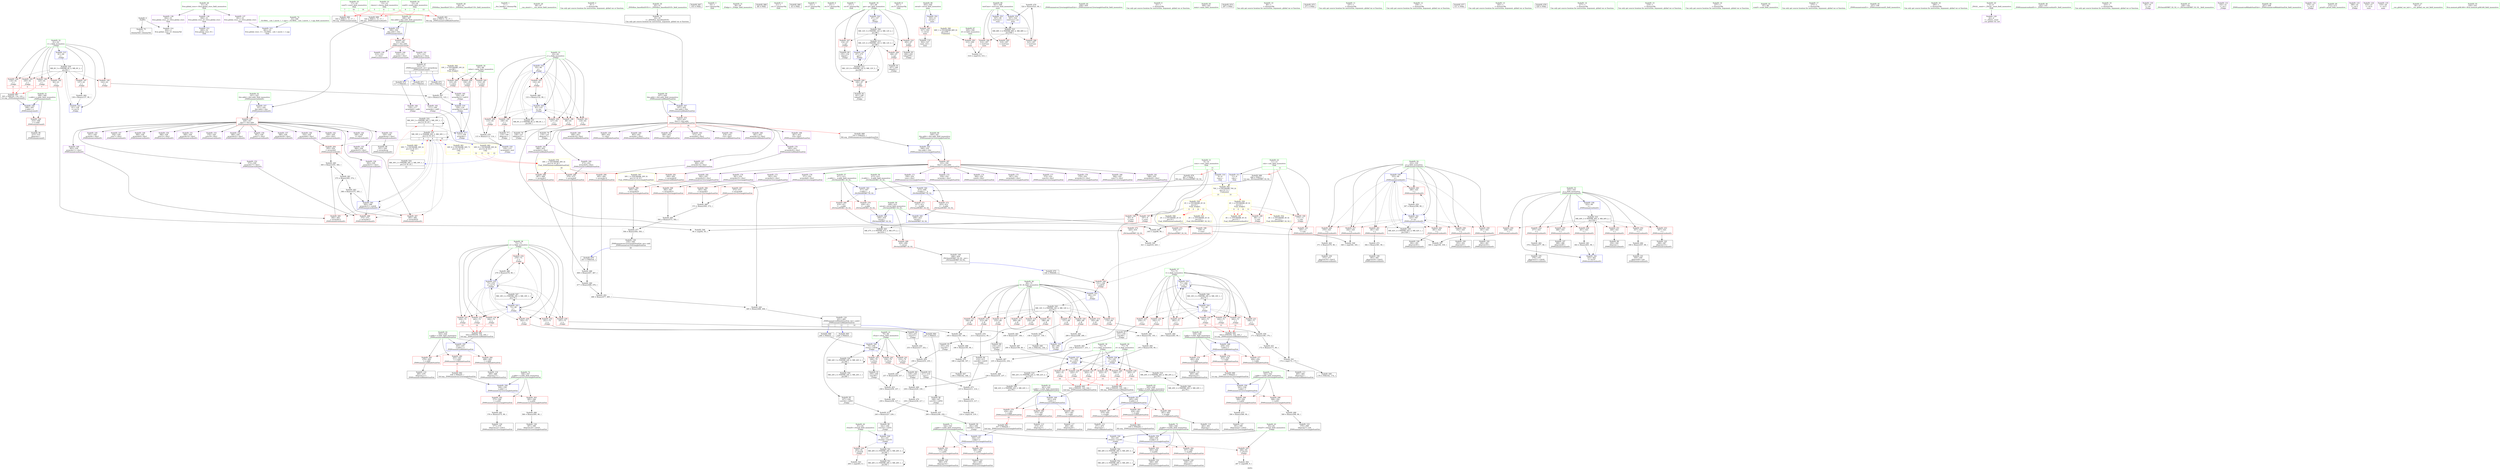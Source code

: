 digraph "SVFG" {
	label="SVFG";

	Node0x55bf20423600 [shape=record,color=grey,label="{NodeID: 0\nNullPtr}"];
	Node0x55bf20423600 -> Node0x55bf20453250[style=solid];
	Node0x55bf20423600 -> Node0x55bf20462630[style=solid];
	Node0x55bf204b9250 [shape=record,color=black,label="{NodeID: 692\n538 = PHI(455, )\n3rd arg _ZN9Summatron12rectangleSumEiiii }"];
	Node0x55bf204b9250 -> Node0x55bf20464a20[style=solid];
	Node0x55bf20460790 [shape=record,color=red,label="{NodeID: 277\n464\<--439\n\<--l.addr\n_ZN9Summatron8bladeSumEiiii\n}"];
	Node0x55bf20460790 -> Node0x55bf20450f40[style=solid];
	Node0x55bf20454560 [shape=record,color=red,label="{NodeID: 194\n116\<--61\n\<--i\n_Z3algv\n|{<s0>6}}"];
	Node0x55bf20454560:s0 -> Node0x55bf204b8ba0[style=solid,color=red];
	Node0x55bf20450f40 [shape=record,color=black,label="{NodeID: 111\n465\<--464\nidxprom2\<--\n_ZN9Summatron8bladeSumEiiii\n}"];
	Node0x55bf2044f960 [shape=record,color=green,label="{NodeID: 28\n40\<--41\n_ZNSt8ios_base4InitC1Ev\<--_ZNSt8ios_base4InitC1Ev_field_insensitive\n}"];
	Node0x55bf204953b0 [shape=record,color=yellow,style=double,label="{NodeID: 554\n4V_1 = ENCHI(MR_4V_0)\npts\{12 \}\nFun[_ZSt3minIiERKT_S2_S2_]}"];
	Node0x55bf204953b0 -> Node0x55bf20460450[style=dashed];
	Node0x55bf2046ea60 [shape=record,color=grey,label="{NodeID: 471\n240 = Binary(227, 239, )\n}"];
	Node0x55bf2046ea60 -> Node0x55bf20453e10[style=solid];
	Node0x55bf20461e50 [shape=record,color=red,label="{NodeID: 305\n565\<--548\n\<--d.addr\n_ZN9Summatron12rectangleSumEiiii\n}"];
	Node0x55bf20461e50 -> Node0x55bf20456910[style=solid];
	Node0x55bf20455c20 [shape=record,color=red,label="{NodeID: 222\n192\<--71\n\<--l\n_Z3algv\n}"];
	Node0x55bf20455c20 -> Node0x55bf2045c280[style=solid];
	Node0x55bf20457740 [shape=record,color=purple,label="{NodeID: 139\n313\<--312\nt\<--this1\n_ZN9SummatronixEi\n}"];
	Node0x55bf20452250 [shape=record,color=green,label="{NodeID: 56\n409\<--410\nretval\<--retval_field_insensitive\n_ZSt3minIiERKT_S2_S2_\n}"];
	Node0x55bf20452250 -> Node0x55bf20460040[style=solid];
	Node0x55bf20452250 -> Node0x55bf20463f90[style=solid];
	Node0x55bf20452250 -> Node0x55bf20464060[style=solid];
	Node0x55bf204b6980 [shape=record,color=black,label="{NodeID: 665\n226 = PHI(431, )\n}"];
	Node0x55bf204b6980 -> Node0x55bf20453ad0[style=solid];
	Node0x55bf204974c0 [shape=record,color=yellow,style=double,label="{NodeID: 582\n70V_1 = ENCHI(MR_70V_0)\npts\{10 12 \}\nFun[main]|{<s0>21|<s1>21}}"];
	Node0x55bf204974c0:s0 -> Node0x55bf20495730[style=dashed,color=red];
	Node0x55bf204974c0:s1 -> Node0x55bf20495840[style=dashed,color=red];
	Node0x55bf2045d000 [shape=record,color=grey,label="{NodeID: 499\n185 = Binary(183, 184, )\n}"];
	Node0x55bf2045d000 -> Node0x55bf2045ce80[style=solid];
	Node0x55bf204635d0 [shape=record,color=blue,label="{NodeID: 333\n71\<--284\nl\<--inc75\n_Z3algv\n}"];
	Node0x55bf204635d0 -> Node0x55bf20455b50[style=dashed];
	Node0x55bf204635d0 -> Node0x55bf20455c20[style=dashed];
	Node0x55bf204635d0 -> Node0x55bf20455cf0[style=dashed];
	Node0x55bf204635d0 -> Node0x55bf20455dc0[style=dashed];
	Node0x55bf204635d0 -> Node0x55bf20455e90[style=dashed];
	Node0x55bf204635d0 -> Node0x55bf20455f60[style=dashed];
	Node0x55bf204635d0 -> Node0x55bf20456030[style=dashed];
	Node0x55bf204635d0 -> Node0x55bf204635d0[style=dashed];
	Node0x55bf204635d0 -> Node0x55bf20492590[style=dashed];
	Node0x55bf2045f1a0 [shape=record,color=red,label="{NodeID: 250\n338\<--323\n\<--i\n_ZN9Summatron4initEv\n}"];
	Node0x55bf2045f1a0 -> Node0x55bf2045dc00[style=solid];
	Node0x55bf20458e00 [shape=record,color=purple,label="{NodeID: 167\n484\<--452\narrayidx14\<--this1\n_ZN9Summatron8bladeSumEiiii\n}"];
	Node0x55bf20458e00 -> Node0x55bf20461220[style=solid];
	Node0x55bf20453a00 [shape=record,color=black,label="{NodeID: 84\n214\<--213\nconv40\<--sub39\n_Z3algv\n}"];
	Node0x55bf20453a00 -> Node0x55bf2046f060[style=solid];
	Node0x55bf2044d940 [shape=record,color=green,label="{NodeID: 1\n7\<--1\n__dso_handle\<--dummyObj\nGlob }"];
	Node0x55bf204b9360 [shape=record,color=black,label="{NodeID: 693\n539 = PHI(456, )\n4th arg _ZN9Summatron12rectangleSumEiiii }"];
	Node0x55bf204b9360 -> Node0x55bf20464af0[style=solid];
	Node0x55bf20460860 [shape=record,color=red,label="{NodeID: 278\n482\<--439\n\<--l.addr\n_ZN9Summatron8bladeSumEiiii\n}"];
	Node0x55bf20460860 -> Node0x55bf204563e0[style=solid];
	Node0x55bf20454630 [shape=record,color=red,label="{NodeID: 195\n122\<--61\n\<--i\n_Z3algv\n}"];
	Node0x55bf20454630 -> Node0x55bf2045cd00[style=solid];
	Node0x55bf20451010 [shape=record,color=black,label="{NodeID: 112\n471\<--470\nidxprom5\<--\n_ZN9Summatron8bladeSumEiiii\n}"];
	Node0x55bf2044fa60 [shape=record,color=green,label="{NodeID: 29\n46\<--47\n__cxa_atexit\<--__cxa_atexit_field_insensitive\n}"];
	Node0x55bf2046ebe0 [shape=record,color=grey,label="{NodeID: 472\n382 = Binary(381, 90, )\n}"];
	Node0x55bf2046ebe0 -> Node0x55bf20450b30[style=solid];
	Node0x55bf20461f20 [shape=record,color=red,label="{NodeID: 306\n563\<--562\n\<--arrayidx3\n_ZN9Summatron12rectangleSumEiiii\n}"];
	Node0x55bf20461f20 -> Node0x55bf20470560[style=solid];
	Node0x55bf20455cf0 [shape=record,color=red,label="{NodeID: 223\n202\<--71\n\<--l\n_Z3algv\n|{<s0>12}}"];
	Node0x55bf20455cf0:s0 -> Node0x55bf204b82e0[style=solid,color=red];
	Node0x55bf20457810 [shape=record,color=purple,label="{NodeID: 140\n316\<--312\narrayidx\<--this1\n_ZN9SummatronixEi\n}"];
	Node0x55bf20452320 [shape=record,color=green,label="{NodeID: 57\n411\<--412\n__a.addr\<--__a.addr_field_insensitive\n_ZSt3minIiERKT_S2_S2_\n}"];
	Node0x55bf20452320 -> Node0x55bf20460110[style=solid];
	Node0x55bf20452320 -> Node0x55bf204601e0[style=solid];
	Node0x55bf20452320 -> Node0x55bf20463df0[style=solid];
	Node0x55bf204b6a80 [shape=record,color=black,label="{NodeID: 666\n206 = PHI(431, )\n}"];
	Node0x55bf204b6a80 -> Node0x55bf204631c0[style=solid];
	Node0x55bf2045d180 [shape=record,color=grey,label="{NodeID: 500\n421 = cmp(418, 420, )\n}"];
	Node0x55bf204636a0 [shape=record,color=blue,label="{NodeID: 334\n69\<--289\nK\<--dec\n_Z3algv\n}"];
	Node0x55bf204636a0 -> Node0x55bf20492090[style=dashed];
	Node0x55bf2045f270 [shape=record,color=red,label="{NodeID: 251\n349\<--323\n\<--i\n_ZN9Summatron4initEv\n}"];
	Node0x55bf2045f270 -> Node0x55bf204515a0[style=solid];
	Node0x55bf20458ed0 [shape=record,color=purple,label="{NodeID: 168\n487\<--452\nt16\<--this1\n_ZN9Summatron8bladeSumEiiii\n}"];
	Node0x55bf20453ad0 [shape=record,color=black,label="{NodeID: 85\n227\<--226\nconv44\<--call43\n_Z3algv\n}"];
	Node0x55bf20453ad0 -> Node0x55bf2046ea60[style=solid];
	Node0x55bf2044dc40 [shape=record,color=green,label="{NodeID: 2\n9\<--1\n\<--dummyObj\nCan only get source location for instruction, argument, global var or function.}"];
	Node0x55bf20460930 [shape=record,color=red,label="{NodeID: 279\n454\<--441\n\<--r.addr\n_ZN9Summatron8bladeSumEiiii\n|{<s0>18}}"];
	Node0x55bf20460930:s0 -> Node0x55bf204b9140[style=solid,color=red];
	Node0x55bf20454700 [shape=record,color=red,label="{NodeID: 196\n125\<--61\n\<--i\n_Z3algv\n|{<s0>7}}"];
	Node0x55bf20454700:s0 -> Node0x55bf204b8ba0[style=solid,color=red];
	Node0x55bf204510e0 [shape=record,color=black,label="{NodeID: 113\n474\<--473\nidxprom7\<--\n_ZN9Summatron8bladeSumEiiii\n}"];
	Node0x55bf2044fb60 [shape=record,color=green,label="{NodeID: 30\n45\<--51\n_ZNSt8ios_base4InitD1Ev\<--_ZNSt8ios_base4InitD1Ev_field_insensitive\n}"];
	Node0x55bf2044fb60 -> Node0x55bf20453350[style=solid];
	Node0x55bf2046ed60 [shape=record,color=grey,label="{NodeID: 473\n590 = Binary(589, 90, )\n}"];
	Node0x55bf2046ed60 -> Node0x55bf20456d20[style=solid];
	Node0x55bf20461ff0 [shape=record,color=red,label="{NodeID: 307\n572\<--571\n\<--arrayidx8\n_ZN9Summatron12rectangleSumEiiii\n}"];
	Node0x55bf20461ff0 -> Node0x55bf20470560[style=solid];
	Node0x55bf20455dc0 [shape=record,color=red,label="{NodeID: 224\n222\<--71\n\<--l\n_Z3algv\n|{<s0>13}}"];
	Node0x55bf20455dc0:s0 -> Node0x55bf204b82e0[style=solid,color=red];
	Node0x55bf204578e0 [shape=record,color=purple,label="{NodeID: 141\n317\<--312\narraydecay\<--this1\n_ZN9SummatronixEi\n}"];
	Node0x55bf204578e0 -> Node0x55bf20451400[style=solid];
	Node0x55bf204523f0 [shape=record,color=green,label="{NodeID: 58\n413\<--414\n__b.addr\<--__b.addr_field_insensitive\n_ZSt3minIiERKT_S2_S2_\n}"];
	Node0x55bf204523f0 -> Node0x55bf204602b0[style=solid];
	Node0x55bf204523f0 -> Node0x55bf20460380[style=solid];
	Node0x55bf204523f0 -> Node0x55bf20463ec0[style=solid];
	Node0x55bf204b6bc0 [shape=record,color=black,label="{NodeID: 667\n103 = PHI()\n}"];
	Node0x55bf2045d300 [shape=record,color=grey,label="{NodeID: 501\n174 = cmp(172, 173, )\n}"];
	Node0x55bf2045d300 -> Node0x55bf2046b880[style=solid];
	Node0x55bf20463770 [shape=record,color=blue,label="{NodeID: 335\n306\<--304\nthis.addr\<--this\n_ZN9SummatronixEi\n}"];
	Node0x55bf20463770 -> Node0x55bf2045ef30[style=dashed];
	Node0x55bf2045f340 [shape=record,color=red,label="{NodeID: 252\n357\<--323\n\<--i\n_ZN9Summatron4initEv\n}"];
	Node0x55bf2045f340 -> Node0x55bf2045c580[style=solid];
	Node0x55bf20458fa0 [shape=record,color=purple,label="{NodeID: 169\n490\<--452\narrayidx18\<--this1\n_ZN9Summatron8bladeSumEiiii\n}"];
	Node0x55bf20453ba0 [shape=record,color=black,label="{NodeID: 86\n229\<--228\nconv45\<--\n_Z3algv\n}"];
	Node0x55bf20453ba0 -> Node0x55bf2046e760[style=solid];
	Node0x55bf2044dcd0 [shape=record,color=green,label="{NodeID: 3\n19\<--1\n.str\<--dummyObj\nGlob }"];
	Node0x55bf2046b880 [shape=record,color=black,label="{NodeID: 446\n176 = PHI(162, 174, )\n}"];
	Node0x55bf20460a00 [shape=record,color=red,label="{NodeID: 280\n473\<--441\n\<--r.addr\n_ZN9Summatron8bladeSumEiiii\n}"];
	Node0x55bf20460a00 -> Node0x55bf204510e0[style=solid];
	Node0x55bf204547d0 [shape=record,color=red,label="{NodeID: 197\n137\<--61\n\<--i\n_Z3algv\n}"];
	Node0x55bf204547d0 -> Node0x55bf2046dfe0[style=solid];
	Node0x55bf204511b0 [shape=record,color=black,label="{NodeID: 114\n480\<--479\nidxprom11\<--\n_ZN9Summatron8bladeSumEiiii\n}"];
	Node0x55bf2044fc60 [shape=record,color=green,label="{NodeID: 31\n58\<--59\n_Z3algv\<--_Z3algv_field_insensitive\n}"];
	Node0x55bf2046eee0 [shape=record,color=grey,label="{NodeID: 474\n216 = Binary(215, 217, )\n}"];
	Node0x55bf2046eee0 -> Node0x55bf2045dd80[style=solid];
	Node0x55bf204620c0 [shape=record,color=red,label="{NodeID: 308\n582\<--581\n\<--arrayidx15\n_ZN9Summatron12rectangleSumEiiii\n}"];
	Node0x55bf204620c0 -> Node0x55bf2045ca00[style=solid];
	Node0x55bf20455e90 [shape=record,color=red,label="{NodeID: 225\n230\<--71\n\<--l\n_Z3algv\n}"];
	Node0x55bf20455e90 -> Node0x55bf20453c70[style=solid];
	Node0x55bf204579b0 [shape=record,color=purple,label="{NodeID: 142\n329\<--328\nsum\<--this1\n_ZN9Summatron4initEv\n}"];
	Node0x55bf204524c0 [shape=record,color=green,label="{NodeID: 59\n437\<--438\nthis.addr\<--this.addr_field_insensitive\n_ZN9Summatron8bladeSumEiiii\n}"];
	Node0x55bf204524c0 -> Node0x55bf204605f0[style=solid];
	Node0x55bf204524c0 -> Node0x55bf20464130[style=solid];
	Node0x55bf204b6c90 [shape=record,color=black,label="{NodeID: 668\n86 = PHI()\n}"];
	Node0x55bf2045d480 [shape=record,color=grey,label="{NodeID: 502\n158 = cmp(157, 159, )\n}"];
	Node0x55bf2045d480 -> Node0x55bf2046c3c0[style=solid];
	Node0x55bf20463840 [shape=record,color=blue,label="{NodeID: 336\n308\<--305\nx.addr\<--x\n_ZN9SummatronixEi\n}"];
	Node0x55bf20463840 -> Node0x55bf2045f000[style=dashed];
	Node0x55bf2045f410 [shape=record,color=red,label="{NodeID: 253\n367\<--323\n\<--i\n_ZN9Summatron4initEv\n}"];
	Node0x55bf2045f410 -> Node0x55bf204518e0[style=solid];
	Node0x55bf20459070 [shape=record,color=purple,label="{NodeID: 170\n493\<--452\narrayidx20\<--this1\n_ZN9Summatron8bladeSumEiiii\n}"];
	Node0x55bf20459070 -> Node0x55bf204612f0[style=solid];
	Node0x55bf20453c70 [shape=record,color=black,label="{NodeID: 87\n231\<--230\nconv46\<--\n_Z3algv\n}"];
	Node0x55bf20453c70 -> Node0x55bf2046e160[style=solid];
	Node0x55bf2044dd60 [shape=record,color=green,label="{NodeID: 4\n21\<--1\n.str.1\<--dummyObj\nGlob }"];
	Node0x55bf2048d590 [shape=record,color=black,label="{NodeID: 530\nMR_6V_3 = PHI(MR_6V_4, MR_6V_2, )\npts\{62 \}\n}"];
	Node0x55bf2048d590 -> Node0x55bf204543c0[style=dashed];
	Node0x55bf2048d590 -> Node0x55bf20454490[style=dashed];
	Node0x55bf2048d590 -> Node0x55bf20454560[style=dashed];
	Node0x55bf2048d590 -> Node0x55bf20454630[style=dashed];
	Node0x55bf2048d590 -> Node0x55bf20454700[style=dashed];
	Node0x55bf2048d590 -> Node0x55bf204547d0[style=dashed];
	Node0x55bf2048d590 -> Node0x55bf20462c10[style=dashed];
	Node0x55bf2046be20 [shape=record,color=black,label="{NodeID: 447\n190 = PHI(162, 188, )\n}"];
	Node0x55bf20460ad0 [shape=record,color=red,label="{NodeID: 281\n491\<--441\n\<--r.addr\n_ZN9Summatron8bladeSumEiiii\n}"];
	Node0x55bf20460ad0 -> Node0x55bf20456500[style=solid];
	Node0x55bf204548a0 [shape=record,color=red,label="{NodeID: 198\n98\<--63\n\<--j\n_Z3algv\n}"];
	Node0x55bf204548a0 -> Node0x55bf2045d900[style=solid];
	Node0x55bf204563e0 [shape=record,color=black,label="{NodeID: 115\n483\<--482\nidxprom13\<--\n_ZN9Summatron8bladeSumEiiii\n}"];
	Node0x55bf2044fd60 [shape=record,color=green,label="{NodeID: 32\n61\<--62\ni\<--i_field_insensitive\n_Z3algv\n}"];
	Node0x55bf2044fd60 -> Node0x55bf204543c0[style=solid];
	Node0x55bf2044fd60 -> Node0x55bf20454490[style=solid];
	Node0x55bf2044fd60 -> Node0x55bf20454560[style=solid];
	Node0x55bf2044fd60 -> Node0x55bf20454630[style=solid];
	Node0x55bf2044fd60 -> Node0x55bf20454700[style=solid];
	Node0x55bf2044fd60 -> Node0x55bf204547d0[style=solid];
	Node0x55bf2044fd60 -> Node0x55bf20462730[style=solid];
	Node0x55bf2044fd60 -> Node0x55bf20462c10[style=solid];
	Node0x55bf20495730 [shape=record,color=yellow,style=double,label="{NodeID: 558\n2V_1 = ENCHI(MR_2V_0)\npts\{10 \}\nFun[_Z3algv]|{|<s3>8|<s4>9|<s5>10|<s6>11}}"];
	Node0x55bf20495730 -> Node0x55bf20459d70[style=dashed];
	Node0x55bf20495730 -> Node0x55bf20459e40[style=dashed];
	Node0x55bf20495730 -> Node0x55bf2045ee60[style=dashed];
	Node0x55bf20495730:s3 -> Node0x55bf20497870[style=dashed,color=red];
	Node0x55bf20495730:s4 -> Node0x55bf20497870[style=dashed,color=red];
	Node0x55bf20495730:s5 -> Node0x55bf20497870[style=dashed,color=red];
	Node0x55bf20495730:s6 -> Node0x55bf20494890[style=dashed,color=red];
	Node0x55bf2046f060 [shape=record,color=grey,label="{NodeID: 475\n215 = Binary(211, 214, )\n}"];
	Node0x55bf2046f060 -> Node0x55bf2046eee0[style=solid];
	Node0x55bf20462190 [shape=record,color=red,label="{NodeID: 309\n593\<--592\n\<--arrayidx23\n_ZN9Summatron12rectangleSumEiiii\n}"];
	Node0x55bf20462190 -> Node0x55bf2046f360[style=solid];
	Node0x55bf20455f60 [shape=record,color=red,label="{NodeID: 226\n243\<--71\n\<--l\n_Z3algv\n|{<s0>14}}"];
	Node0x55bf20455f60:s0 -> Node0x55bf204b82e0[style=solid,color=red];
	Node0x55bf20457a80 [shape=record,color=purple,label="{NodeID: 143\n330\<--328\narraydecay\<--this1\n_ZN9Summatron4initEv\n}"];
	Node0x55bf20457a80 -> Node0x55bf204514d0[style=solid];
	Node0x55bf20452590 [shape=record,color=green,label="{NodeID: 60\n439\<--440\nl.addr\<--l.addr_field_insensitive\n_ZN9Summatron8bladeSumEiiii\n}"];
	Node0x55bf20452590 -> Node0x55bf204606c0[style=solid];
	Node0x55bf20452590 -> Node0x55bf20460790[style=solid];
	Node0x55bf20452590 -> Node0x55bf20460860[style=solid];
	Node0x55bf20452590 -> Node0x55bf20464200[style=solid];
	Node0x55bf204b6d60 [shape=record,color=black,label="{NodeID: 669\n43 = PHI()\n}"];
	Node0x55bf20497870 [shape=record,color=yellow,style=double,label="{NodeID: 586\n2V_1 = ENCHI(MR_2V_0)\npts\{10 \}\nFun[_ZN9Summatron4initEv]}"];
	Node0x55bf20497870 -> Node0x55bf20459f10[style=dashed];
	Node0x55bf2045d600 [shape=record,color=grey,label="{NodeID: 503\n264 = cmp(263, 9, )\n}"];
	Node0x55bf20463910 [shape=record,color=blue,label="{NodeID: 337\n321\<--320\nthis.addr\<--this\n_ZN9Summatron4initEv\n}"];
	Node0x55bf20463910 -> Node0x55bf2045f0d0[style=dashed];
	Node0x55bf2045f4e0 [shape=record,color=red,label="{NodeID: 254\n377\<--323\n\<--i\n_ZN9Summatron4initEv\n}"];
	Node0x55bf2045f4e0 -> Node0x55bf2046fc60[style=solid];
	Node0x55bf20459140 [shape=record,color=purple,label="{NodeID: 171\n556\<--555\nsum\<--this1\n_ZN9Summatron12rectangleSumEiiii\n}"];
	Node0x55bf20453d40 [shape=record,color=black,label="{NodeID: 88\n234\<--233\nconv48\<--\n_Z3algv\n}"];
	Node0x55bf20453d40 -> Node0x55bf2046e460[style=solid];
	Node0x55bf2044ddf0 [shape=record,color=green,label="{NodeID: 5\n23\<--1\n.str.2\<--dummyObj\nGlob }"];
	Node0x55bf2048da90 [shape=record,color=black,label="{NodeID: 531\nMR_8V_2 = PHI(MR_8V_4, MR_8V_1, )\npts\{64 \}\n}"];
	Node0x55bf2048da90 -> Node0x55bf20462800[style=dashed];
	Node0x55bf2046c3c0 [shape=record,color=black,label="{NodeID: 448\n161 = PHI(162, 158, )\n}"];
	Node0x55bf20460ba0 [shape=record,color=red,label="{NodeID: 282\n455\<--443\n\<--u.addr\n_ZN9Summatron8bladeSumEiiii\n|{<s0>18}}"];
	Node0x55bf20460ba0:s0 -> Node0x55bf204b9250[style=solid,color=red];
	Node0x55bf20454970 [shape=record,color=red,label="{NodeID: 199\n109\<--63\n\<--j\n_Z3algv\n}"];
	Node0x55bf20454970 -> Node0x55bf20453450[style=solid];
	Node0x55bf20456470 [shape=record,color=black,label="{NodeID: 116\n489\<--488\nidxprom17\<--\n_ZN9Summatron8bladeSumEiiii\n}"];
	Node0x55bf2044fe30 [shape=record,color=green,label="{NodeID: 33\n63\<--64\nj\<--j_field_insensitive\n_Z3algv\n}"];
	Node0x55bf2044fe30 -> Node0x55bf204548a0[style=solid];
	Node0x55bf2044fe30 -> Node0x55bf20454970[style=solid];
	Node0x55bf2044fe30 -> Node0x55bf20454a40[style=solid];
	Node0x55bf2044fe30 -> Node0x55bf20454b10[style=solid];
	Node0x55bf2044fe30 -> Node0x55bf20454be0[style=solid];
	Node0x55bf2044fe30 -> Node0x55bf20454cb0[style=solid];
	Node0x55bf2044fe30 -> Node0x55bf20462800[style=solid];
	Node0x55bf2044fe30 -> Node0x55bf20462b40[style=solid];
	Node0x55bf20495840 [shape=record,color=yellow,style=double,label="{NodeID: 559\n4V_1 = ENCHI(MR_4V_0)\npts\{12 \}\nFun[_Z3algv]|{|<s3>8|<s4>9|<s5>10|<s6>11}}"];
	Node0x55bf20495840 -> Node0x55bf20459fe0[style=dashed];
	Node0x55bf20495840 -> Node0x55bf2045a0b0[style=dashed];
	Node0x55bf20495840 -> Node0x55bf2045ee60[style=dashed];
	Node0x55bf20495840:s3 -> Node0x55bf20497980[style=dashed,color=red];
	Node0x55bf20495840:s4 -> Node0x55bf20497980[style=dashed,color=red];
	Node0x55bf20495840:s5 -> Node0x55bf20497980[style=dashed,color=red];
	Node0x55bf20495840:s6 -> Node0x55bf204953b0[style=dashed,color=red];
	Node0x55bf2046f1e0 [shape=record,color=grey,label="{NodeID: 476\n213 = Binary(212, 90, )\n}"];
	Node0x55bf2046f1e0 -> Node0x55bf20453a00[style=solid];
	Node0x55bf20462260 [shape=record,color=blue,label="{NodeID: 310\n8\<--9\nrows\<--\nGlob }"];
	Node0x55bf20462260 -> Node0x55bf204974c0[style=dashed];
	Node0x55bf20456030 [shape=record,color=red,label="{NodeID: 227\n283\<--71\n\<--l\n_Z3algv\n}"];
	Node0x55bf20456030 -> Node0x55bf2046fde0[style=solid];
	Node0x55bf20457b50 [shape=record,color=purple,label="{NodeID: 144\n348\<--328\nt\<--this1\n_ZN9Summatron4initEv\n}"];
	Node0x55bf20452660 [shape=record,color=green,label="{NodeID: 61\n441\<--442\nr.addr\<--r.addr_field_insensitive\n_ZN9Summatron8bladeSumEiiii\n}"];
	Node0x55bf20452660 -> Node0x55bf20460930[style=solid];
	Node0x55bf20452660 -> Node0x55bf20460a00[style=solid];
	Node0x55bf20452660 -> Node0x55bf20460ad0[style=solid];
	Node0x55bf20452660 -> Node0x55bf204642d0[style=solid];
	Node0x55bf204b6e30 [shape=record,color=black,label="{NodeID: 670\n148 = PHI(406, )\n}"];
	Node0x55bf204b6e30 -> Node0x55bf2045ee60[style=solid];
	Node0x55bf20497980 [shape=record,color=yellow,style=double,label="{NodeID: 587\n4V_1 = ENCHI(MR_4V_0)\npts\{12 \}\nFun[_ZN9Summatron4initEv]}"];
	Node0x55bf20497980 -> Node0x55bf2045a180[style=dashed];
	Node0x55bf2045d780 [shape=record,color=grey,label="{NodeID: 504\n267 = cmp(266, 9, )\n}"];
	Node0x55bf204639e0 [shape=record,color=blue,label="{NodeID: 338\n323\<--90\ni\<--\n_ZN9Summatron4initEv\n}"];
	Node0x55bf204639e0 -> Node0x55bf2048e490[style=dashed];
	Node0x55bf2045f5b0 [shape=record,color=red,label="{NodeID: 255\n388\<--323\n\<--i\n_ZN9Summatron4initEv\n}"];
	Node0x55bf2045f5b0 -> Node0x55bf20450c00[style=solid];
	Node0x55bf20459210 [shape=record,color=purple,label="{NodeID: 172\n559\<--555\narrayidx\<--this1\n_ZN9Summatron12rectangleSumEiiii\n}"];
	Node0x55bf20453e10 [shape=record,color=black,label="{NodeID: 89\n241\<--240\nconv53\<--sub52\n_Z3algv\n}"];
	Node0x55bf20453e10 -> Node0x55bf20463290[style=solid];
	Node0x55bf2044e630 [shape=record,color=green,label="{NodeID: 6\n25\<--1\n.str.3\<--dummyObj\nGlob }"];
	Node0x55bf2048df90 [shape=record,color=black,label="{NodeID: 532\nMR_30V_2 = PHI(MR_30V_3, MR_30V_1, )\npts\{14 16 18 \}\n|{|<s2>8}}"];
	Node0x55bf2048df90 -> Node0x55bf204628d0[style=dashed];
	Node0x55bf2048df90 -> Node0x55bf2048df90[style=dashed];
	Node0x55bf2048df90:s2 -> Node0x55bf2048ee90[style=dashed,color=red];
	Node0x55bf2046c960 [shape=record,color=grey,label="{NodeID: 449\n495 = Binary(486, 494, )\n}"];
	Node0x55bf2046c960 -> Node0x55bf204565d0[style=solid];
	Node0x55bf20460c70 [shape=record,color=red,label="{NodeID: 283\n479\<--443\n\<--u.addr\n_ZN9Summatron8bladeSumEiiii\n}"];
	Node0x55bf20460c70 -> Node0x55bf204511b0[style=solid];
	Node0x55bf20454a40 [shape=record,color=red,label="{NodeID: 200\n113\<--63\n\<--j\n_Z3algv\n}"];
	Node0x55bf20454a40 -> Node0x55bf2046f4e0[style=solid];
	Node0x55bf20456500 [shape=record,color=black,label="{NodeID: 117\n492\<--491\nidxprom19\<--\n_ZN9Summatron8bladeSumEiiii\n}"];
	Node0x55bf2044ff00 [shape=record,color=green,label="{NodeID: 34\n65\<--66\nvalue\<--value_field_insensitive\n_Z3algv\n}"];
	Node0x55bf2044ff00 -> Node0x55bf20454d80[style=solid];
	Node0x55bf2044ff00 -> Node0x55bf20454e50[style=solid];
	Node0x55bf2044ff00 -> Node0x55bf20454f20[style=solid];
	Node0x55bf2046f360 [shape=record,color=grey,label="{NodeID: 477\n594 = Binary(583, 593, )\n}"];
	Node0x55bf2046f360 -> Node0x55bf20456df0[style=solid];
	Node0x55bf20462330 [shape=record,color=blue,label="{NodeID: 311\n11\<--9\ncols\<--\nGlob }"];
	Node0x55bf20462330 -> Node0x55bf204974c0[style=dashed];
	Node0x55bf20456100 [shape=record,color=red,label="{NodeID: 228\n183\<--73\n\<--u\n_Z3algv\n}"];
	Node0x55bf20456100 -> Node0x55bf2045d000[style=solid];
	Node0x55bf20457c20 [shape=record,color=purple,label="{NodeID: 145\n351\<--328\narrayidx\<--this1\n_ZN9Summatron4initEv\n}"];
	Node0x55bf20452730 [shape=record,color=green,label="{NodeID: 62\n443\<--444\nu.addr\<--u.addr_field_insensitive\n_ZN9Summatron8bladeSumEiiii\n}"];
	Node0x55bf20452730 -> Node0x55bf20460ba0[style=solid];
	Node0x55bf20452730 -> Node0x55bf20460c70[style=solid];
	Node0x55bf20452730 -> Node0x55bf20460d40[style=solid];
	Node0x55bf20452730 -> Node0x55bf204643a0[style=solid];
	Node0x55bf204b7000 [shape=record,color=black,label="{NodeID: 671\n106 = PHI(303, )\n}"];
	Node0x55bf204b7000 -> Node0x55bf20459b00[style=solid];
	Node0x55bf2045d900 [shape=record,color=grey,label="{NodeID: 505\n100 = cmp(98, 99, )\n}"];
	Node0x55bf20463ab0 [shape=record,color=blue,label="{NodeID: 339\n325\<--90\nj\<--\n_ZN9Summatron4initEv\n}"];
	Node0x55bf20463ab0 -> Node0x55bf2045f750[style=dashed];
	Node0x55bf20463ab0 -> Node0x55bf2045f820[style=dashed];
	Node0x55bf20463ab0 -> Node0x55bf2045f8f0[style=dashed];
	Node0x55bf20463ab0 -> Node0x55bf2045f9c0[style=dashed];
	Node0x55bf20463ab0 -> Node0x55bf2045fa90[style=dashed];
	Node0x55bf20463ab0 -> Node0x55bf2045fb60[style=dashed];
	Node0x55bf20463ab0 -> Node0x55bf2045fc30[style=dashed];
	Node0x55bf20463ab0 -> Node0x55bf20463c50[style=dashed];
	Node0x55bf20463ab0 -> Node0x55bf2048e990[style=dashed];
	Node0x55bf2045f680 [shape=record,color=red,label="{NodeID: 256\n401\<--323\n\<--i\n_ZN9Summatron4initEv\n}"];
	Node0x55bf2045f680 -> Node0x55bf2046db60[style=solid];
	Node0x55bf204592e0 [shape=record,color=purple,label="{NodeID: 173\n562\<--555\narrayidx3\<--this1\n_ZN9Summatron12rectangleSumEiiii\n}"];
	Node0x55bf204592e0 -> Node0x55bf20461f20[style=solid];
	Node0x55bf20453ee0 [shape=record,color=black,label="{NodeID: 90\n248\<--247\nconv55\<--call54\n_Z3algv\n}"];
	Node0x55bf20453ee0 -> Node0x55bf2046d560[style=solid];
	Node0x55bf2044e6c0 [shape=record,color=green,label="{NodeID: 7\n27\<--1\n.str.4\<--dummyObj\nGlob }"];
	Node0x55bf2048e490 [shape=record,color=black,label="{NodeID: 533\nMR_40V_3 = PHI(MR_40V_4, MR_40V_2, )\npts\{324 \}\n}"];
	Node0x55bf2048e490 -> Node0x55bf2045f1a0[style=dashed];
	Node0x55bf2048e490 -> Node0x55bf2045f270[style=dashed];
	Node0x55bf2048e490 -> Node0x55bf2045f340[style=dashed];
	Node0x55bf2048e490 -> Node0x55bf2045f410[style=dashed];
	Node0x55bf2048e490 -> Node0x55bf2045f4e0[style=dashed];
	Node0x55bf2048e490 -> Node0x55bf2045f5b0[style=dashed];
	Node0x55bf2048e490 -> Node0x55bf2045f680[style=dashed];
	Node0x55bf2048e490 -> Node0x55bf20463d20[style=dashed];
	Node0x55bf2046cae0 [shape=record,color=grey,label="{NodeID: 450\n253 = Binary(217, 252, )\n}"];
	Node0x55bf2046cae0 -> Node0x55bf2046d0e0[style=solid];
	Node0x55bf20460d40 [shape=record,color=red,label="{NodeID: 284\n488\<--443\n\<--u.addr\n_ZN9Summatron8bladeSumEiiii\n}"];
	Node0x55bf20460d40 -> Node0x55bf20456470[style=solid];
	Node0x55bf20454b10 [shape=record,color=red,label="{NodeID: 201\n118\<--63\n\<--j\n_Z3algv\n}"];
	Node0x55bf20454b10 -> Node0x55bf20453520[style=solid];
	Node0x55bf204565d0 [shape=record,color=black,label="{NodeID: 118\n431\<--495\n_ZN9Summatron8bladeSumEiiii_ret\<--sub21\n_ZN9Summatron8bladeSumEiiii\n|{<s0>12|<s1>13|<s2>14}}"];
	Node0x55bf204565d0:s0 -> Node0x55bf204b6a80[style=solid,color=blue];
	Node0x55bf204565d0:s1 -> Node0x55bf204b6980[style=solid,color=blue];
	Node0x55bf204565d0:s2 -> Node0x55bf204b4cc0[style=solid,color=blue];
	Node0x55bf2044ffd0 [shape=record,color=green,label="{NodeID: 35\n67\<--68\ngot\<--got_field_insensitive\n_Z3algv\n}"];
	Node0x55bf2044ffd0 -> Node0x55bf20454ff0[style=solid];
	Node0x55bf2044ffd0 -> Node0x55bf204550c0[style=solid];
	Node0x55bf2044ffd0 -> Node0x55bf20455190[style=solid];
	Node0x55bf2044ffd0 -> Node0x55bf20455260[style=solid];
	Node0x55bf2044ffd0 -> Node0x55bf20462ce0[style=solid];
	Node0x55bf2044ffd0 -> Node0x55bf20463430[style=solid];
	Node0x55bf2046f4e0 [shape=record,color=grey,label="{NodeID: 478\n115 = Binary(113, 114, )\n}"];
	Node0x55bf2046f4e0 -> Node0x55bf204629a0[style=solid];
	Node0x55bf20462430 [shape=record,color=blue,label="{NodeID: 312\n600\<--32\nllvm.global_ctors_0\<--\nGlob }"];
	Node0x55bf204561d0 [shape=record,color=red,label="{NodeID: 229\n197\<--73\n\<--u\n_Z3algv\n}"];
	Node0x55bf204561d0 -> Node0x55bf2045c700[style=solid];
	Node0x55bf20457cf0 [shape=record,color=purple,label="{NodeID: 146\n354\<--328\narrayidx6\<--this1\n_ZN9Summatron4initEv\n}"];
	Node0x55bf20457cf0 -> Node0x55bf2045fd00[style=solid];
	Node0x55bf20452800 [shape=record,color=green,label="{NodeID: 63\n445\<--446\nd.addr\<--d.addr_field_insensitive\n_ZN9Summatron8bladeSumEiiii\n}"];
	Node0x55bf20452800 -> Node0x55bf20460e10[style=solid];
	Node0x55bf20452800 -> Node0x55bf20460ee0[style=solid];
	Node0x55bf20452800 -> Node0x55bf20460fb0[style=solid];
	Node0x55bf20452800 -> Node0x55bf20464470[style=solid];
	Node0x55bf204b7140 [shape=record,color=black,label="{NodeID: 672\n117 = PHI(303, )\n}"];
	Node0x55bf204b7140 -> Node0x55bf20459bd0[style=solid];
	Node0x55bf2045da80 [shape=record,color=grey,label="{NodeID: 506\n94 = cmp(92, 93, )\n}"];
	Node0x55bf20463b80 [shape=record,color=blue,label="{NodeID: 340\n393\<--386\narrayidx31\<--sub26\n_ZN9Summatron4initEv\n}"];
	Node0x55bf20463b80 -> Node0x55bf2045fd00[style=dashed];
	Node0x55bf20463b80 -> Node0x55bf2045fdd0[style=dashed];
	Node0x55bf20463b80 -> Node0x55bf2045fea0[style=dashed];
	Node0x55bf20463b80 -> Node0x55bf2045ff70[style=dashed];
	Node0x55bf20463b80 -> Node0x55bf20463b80[style=dashed];
	Node0x55bf20463b80 -> Node0x55bf2048ee90[style=dashed];
	Node0x55bf2045f750 [shape=record,color=red,label="{NodeID: 257\n344\<--325\n\<--j\n_ZN9Summatron4initEv\n}"];
	Node0x55bf2045f750 -> Node0x55bf2045df00[style=solid];
	Node0x55bf204593b0 [shape=record,color=purple,label="{NodeID: 174\n564\<--555\nsum4\<--this1\n_ZN9Summatron12rectangleSumEiiii\n}"];
	Node0x55bf20453fb0 [shape=record,color=black,label="{NodeID: 91\n250\<--249\nconv56\<--\n_Z3algv\n}"];
	Node0x55bf20453fb0 -> Node0x55bf2046cf60[style=solid];
	Node0x55bf2044e750 [shape=record,color=green,label="{NodeID: 8\n29\<--1\n.str.5\<--dummyObj\nGlob }"];
	Node0x55bf2048e990 [shape=record,color=black,label="{NodeID: 534\nMR_42V_2 = PHI(MR_42V_4, MR_42V_1, )\npts\{326 \}\n}"];
	Node0x55bf2048e990 -> Node0x55bf20463ab0[style=dashed];
	Node0x55bf2046cc60 [shape=record,color=grey,label="{NodeID: 451\n172 = Binary(171, 90, )\n}"];
	Node0x55bf2046cc60 -> Node0x55bf2045d300[style=solid];
	Node0x55bf20460e10 [shape=record,color=red,label="{NodeID: 285\n456\<--445\n\<--d.addr\n_ZN9Summatron8bladeSumEiiii\n|{<s0>18}}"];
	Node0x55bf20460e10:s0 -> Node0x55bf204b9360[style=solid,color=red];
	Node0x55bf20454be0 [shape=record,color=red,label="{NodeID: 202\n127\<--63\n\<--j\n_Z3algv\n}"];
	Node0x55bf20454be0 -> Node0x55bf204535f0[style=solid];
	Node0x55bf204566a0 [shape=record,color=black,label="{NodeID: 119\n502\<--527\nmain_ret\<--\nmain\n}"];
	Node0x55bf204500a0 [shape=record,color=green,label="{NodeID: 36\n69\<--70\nK\<--K_field_insensitive\n_Z3algv\n}"];
	Node0x55bf204500a0 -> Node0x55bf20455330[style=solid];
	Node0x55bf204500a0 -> Node0x55bf20455400[style=solid];
	Node0x55bf204500a0 -> Node0x55bf204554d0[style=solid];
	Node0x55bf204500a0 -> Node0x55bf204555a0[style=solid];
	Node0x55bf204500a0 -> Node0x55bf20455670[style=solid];
	Node0x55bf204500a0 -> Node0x55bf20455740[style=solid];
	Node0x55bf204500a0 -> Node0x55bf20455810[style=solid];
	Node0x55bf204500a0 -> Node0x55bf204558e0[style=solid];
	Node0x55bf204500a0 -> Node0x55bf204559b0[style=solid];
	Node0x55bf204500a0 -> Node0x55bf20455a80[style=solid];
	Node0x55bf204500a0 -> Node0x55bf20462db0[style=solid];
	Node0x55bf204500a0 -> Node0x55bf204636a0[style=solid];
	Node0x55bf20495ae0 [shape=record,color=yellow,style=double,label="{NodeID: 562\n10V_1 = ENCHI(MR_10V_0)\npts\{66 \}\nFun[_Z3algv]}"];
	Node0x55bf20495ae0 -> Node0x55bf20454d80[style=dashed];
	Node0x55bf20495ae0 -> Node0x55bf20454e50[style=dashed];
	Node0x55bf20495ae0 -> Node0x55bf20454f20[style=dashed];
	Node0x55bf2046f660 [shape=record,color=grey,label="{NodeID: 479\n524 = Binary(523, 90, )\n}"];
	Node0x55bf2046f660 -> Node0x55bf204646e0[style=solid];
	Node0x55bf20462530 [shape=record,color=blue,label="{NodeID: 313\n601\<--33\nllvm.global_ctors_1\<--_GLOBAL__sub_I_meret_1_1.cpp\nGlob }"];
	Node0x55bf204562a0 [shape=record,color=red,label="{NodeID: 230\n204\<--73\n\<--u\n_Z3algv\n|{<s0>12}}"];
	Node0x55bf204562a0:s0 -> Node0x55bf204b8660[style=solid,color=red];
	Node0x55bf20457dc0 [shape=record,color=purple,label="{NodeID: 147\n356\<--328\nsum7\<--this1\n_ZN9Summatron4initEv\n}"];
	Node0x55bf204528d0 [shape=record,color=green,label="{NodeID: 64\n458\<--459\n_ZN9Summatron12rectangleSumEiiii\<--_ZN9Summatron12rectangleSumEiiii_field_insensitive\n}"];
	Node0x55bf204b7280 [shape=record,color=black,label="{NodeID: 673\n126 = PHI(303, )\n}"];
	Node0x55bf204b7280 -> Node0x55bf20459ca0[style=solid];
	Node0x55bf2045dc00 [shape=record,color=grey,label="{NodeID: 507\n340 = cmp(338, 339, )\n}"];
	Node0x55bf20463c50 [shape=record,color=blue,label="{NodeID: 341\n325\<--397\nj\<--inc\n_ZN9Summatron4initEv\n}"];
	Node0x55bf20463c50 -> Node0x55bf2045f750[style=dashed];
	Node0x55bf20463c50 -> Node0x55bf2045f820[style=dashed];
	Node0x55bf20463c50 -> Node0x55bf2045f8f0[style=dashed];
	Node0x55bf20463c50 -> Node0x55bf2045f9c0[style=dashed];
	Node0x55bf20463c50 -> Node0x55bf2045fa90[style=dashed];
	Node0x55bf20463c50 -> Node0x55bf2045fb60[style=dashed];
	Node0x55bf20463c50 -> Node0x55bf2045fc30[style=dashed];
	Node0x55bf20463c50 -> Node0x55bf20463c50[style=dashed];
	Node0x55bf20463c50 -> Node0x55bf2048e990[style=dashed];
	Node0x55bf2045f820 [shape=record,color=red,label="{NodeID: 258\n352\<--325\n\<--j\n_ZN9Summatron4initEv\n}"];
	Node0x55bf2045f820 -> Node0x55bf20451670[style=solid];
	Node0x55bf20459480 [shape=record,color=purple,label="{NodeID: 175\n567\<--555\narrayidx6\<--this1\n_ZN9Summatron12rectangleSumEiiii\n}"];
	Node0x55bf20454080 [shape=record,color=black,label="{NodeID: 92\n252\<--251\nconv57\<--\n_Z3algv\n}"];
	Node0x55bf20454080 -> Node0x55bf2046cae0[style=solid];
	Node0x55bf2044e7e0 [shape=record,color=green,label="{NodeID: 9\n32\<--1\n\<--dummyObj\nCan only get source location for instruction, argument, global var or function.}"];
	Node0x55bf2048ee90 [shape=record,color=black,label="{NodeID: 535\nMR_30V_2 = PHI(MR_30V_3, MR_30V_1, )\npts\{14 16 18 \}\n|{|<s6>8|<s7>9|<s8>10}}"];
	Node0x55bf2048ee90 -> Node0x55bf2045fd00[style=dashed];
	Node0x55bf2048ee90 -> Node0x55bf2045fdd0[style=dashed];
	Node0x55bf2048ee90 -> Node0x55bf2045fea0[style=dashed];
	Node0x55bf2048ee90 -> Node0x55bf2045ff70[style=dashed];
	Node0x55bf2048ee90 -> Node0x55bf20463b80[style=dashed];
	Node0x55bf2048ee90 -> Node0x55bf2048ee90[style=dashed];
	Node0x55bf2048ee90:s6 -> Node0x55bf2049c9a0[style=dashed,color=blue];
	Node0x55bf2048ee90:s7 -> Node0x55bf2049cb00[style=dashed,color=blue];
	Node0x55bf2048ee90:s8 -> Node0x55bf2049cc60[style=dashed,color=blue];
	Node0x55bf2046cde0 [shape=record,color=grey,label="{NodeID: 452\n486 = Binary(477, 485, )\n}"];
	Node0x55bf2046cde0 -> Node0x55bf2046c960[style=solid];
	Node0x55bf20460ee0 [shape=record,color=red,label="{NodeID: 286\n461\<--445\n\<--d.addr\n_ZN9Summatron8bladeSumEiiii\n}"];
	Node0x55bf20460ee0 -> Node0x55bf20450e70[style=solid];
	Node0x55bf20454cb0 [shape=record,color=red,label="{NodeID: 203\n132\<--63\n\<--j\n_Z3algv\n}"];
	Node0x55bf20454cb0 -> Node0x55bf2046f7e0[style=solid];
	Node0x55bf20456770 [shape=record,color=black,label="{NodeID: 120\n558\<--557\nidxprom\<--\n_ZN9Summatron12rectangleSumEiiii\n}"];
	Node0x55bf20450170 [shape=record,color=green,label="{NodeID: 37\n71\<--72\nl\<--l_field_insensitive\n_Z3algv\n}"];
	Node0x55bf20450170 -> Node0x55bf20455b50[style=solid];
	Node0x55bf20450170 -> Node0x55bf20455c20[style=solid];
	Node0x55bf20450170 -> Node0x55bf20455cf0[style=solid];
	Node0x55bf20450170 -> Node0x55bf20455dc0[style=solid];
	Node0x55bf20450170 -> Node0x55bf20455e90[style=solid];
	Node0x55bf20450170 -> Node0x55bf20455f60[style=solid];
	Node0x55bf20450170 -> Node0x55bf20456030[style=solid];
	Node0x55bf20450170 -> Node0x55bf20462e80[style=solid];
	Node0x55bf20450170 -> Node0x55bf204635d0[style=solid];
	Node0x55bf2046f7e0 [shape=record,color=grey,label="{NodeID: 480\n133 = Binary(132, 90, )\n}"];
	Node0x55bf2046f7e0 -> Node0x55bf20462b40[style=solid];
	Node0x55bf20462630 [shape=record,color=blue, style = dotted,label="{NodeID: 314\n602\<--3\nllvm.global_ctors_2\<--dummyVal\nGlob }"];
	Node0x55bf2045e270 [shape=record,color=red,label="{NodeID: 231\n224\<--73\n\<--u\n_Z3algv\n|{<s0>13}}"];
	Node0x55bf2045e270:s0 -> Node0x55bf204b8660[style=solid,color=red];
	Node0x55bf20457e90 [shape=record,color=purple,label="{NodeID: 148\n360\<--328\narrayidx9\<--this1\n_ZN9Summatron4initEv\n}"];
	Node0x55bf204529d0 [shape=record,color=green,label="{NodeID: 65\n500\<--501\nmain\<--main_field_insensitive\n}"];
	Node0x55bf204b73c0 [shape=record,color=black,label="{NodeID: 674\n297 = PHI()\n}"];
	Node0x55bf2045dd80 [shape=record,color=grey,label="{NodeID: 508\n218 = cmp(216, 219, )\n}"];
	Node0x55bf20463d20 [shape=record,color=blue,label="{NodeID: 342\n323\<--402\ni\<--inc33\n_ZN9Summatron4initEv\n}"];
	Node0x55bf20463d20 -> Node0x55bf2048e490[style=dashed];
	Node0x55bf2045f8f0 [shape=record,color=red,label="{NodeID: 259\n361\<--325\n\<--j\n_ZN9Summatron4initEv\n}"];
	Node0x55bf2045f8f0 -> Node0x55bf20451810[style=solid];
	Node0x55bf20459550 [shape=record,color=purple,label="{NodeID: 176\n571\<--555\narrayidx8\<--this1\n_ZN9Summatron12rectangleSumEiiii\n}"];
	Node0x55bf20459550 -> Node0x55bf20461ff0[style=solid];
	Node0x55bf20454150 [shape=record,color=black,label="{NodeID: 93\n255\<--254\nconv59\<--\n_Z3algv\n}"];
	Node0x55bf20454150 -> Node0x55bf2046d0e0[style=solid];
	Node0x55bf2044e870 [shape=record,color=green,label="{NodeID: 10\n90\<--1\n\<--dummyObj\nCan only get source location for instruction, argument, global var or function.}"];
	Node0x55bf2046cf60 [shape=record,color=grey,label="{NodeID: 453\n258 = Binary(250, 257, )\n}"];
	Node0x55bf2046cf60 -> Node0x55bf2046d6e0[style=solid];
	Node0x55bf20460fb0 [shape=record,color=red,label="{NodeID: 287\n470\<--445\n\<--d.addr\n_ZN9Summatron8bladeSumEiiii\n}"];
	Node0x55bf20460fb0 -> Node0x55bf20451010[style=solid];
	Node0x55bf20454d80 [shape=record,color=red,label="{NodeID: 204\n104\<--65\n\<--value\n_Z3algv\n}"];
	Node0x55bf20454d80 -> Node0x55bf204628d0[style=solid];
	Node0x55bf20456840 [shape=record,color=black,label="{NodeID: 121\n561\<--560\nidxprom2\<--\n_ZN9Summatron12rectangleSumEiiii\n}"];
	Node0x55bf20450240 [shape=record,color=green,label="{NodeID: 38\n73\<--74\nu\<--u_field_insensitive\n_Z3algv\n}"];
	Node0x55bf20450240 -> Node0x55bf20456100[style=solid];
	Node0x55bf20450240 -> Node0x55bf204561d0[style=solid];
	Node0x55bf20450240 -> Node0x55bf204562a0[style=solid];
	Node0x55bf20450240 -> Node0x55bf2045e270[style=solid];
	Node0x55bf20450240 -> Node0x55bf2045e300[style=solid];
	Node0x55bf20450240 -> Node0x55bf2045e3d0[style=solid];
	Node0x55bf20450240 -> Node0x55bf2045e4a0[style=solid];
	Node0x55bf20450240 -> Node0x55bf20462f50[style=solid];
	Node0x55bf20450240 -> Node0x55bf20463500[style=solid];
	Node0x55bf2046f960 [shape=record,color=grey,label="{NodeID: 481\n375 = Binary(365, 374, )\n}"];
	Node0x55bf2046f960 -> Node0x55bf2046dce0[style=solid];
	Node0x55bf20462730 [shape=record,color=blue,label="{NodeID: 315\n61\<--90\ni\<--\n_Z3algv\n}"];
	Node0x55bf20462730 -> Node0x55bf2048d590[style=dashed];
	Node0x55bf2045e300 [shape=record,color=red,label="{NodeID: 232\n245\<--73\n\<--u\n_Z3algv\n|{<s0>14}}"];
	Node0x55bf2045e300:s0 -> Node0x55bf204b8660[style=solid,color=red];
	Node0x55bf20457f60 [shape=record,color=purple,label="{NodeID: 149\n363\<--328\narrayidx11\<--this1\n_ZN9Summatron4initEv\n}"];
	Node0x55bf20457f60 -> Node0x55bf2045fdd0[style=solid];
	Node0x55bf20452ad0 [shape=record,color=green,label="{NodeID: 66\n503\<--504\nretval\<--retval_field_insensitive\nmain\n}"];
	Node0x55bf20452ad0 -> Node0x55bf204613c0[style=solid];
	Node0x55bf20452ad0 -> Node0x55bf20464540[style=solid];
	Node0x55bf204b7490 [shape=record,color=black,label="{NodeID: 675\n271 = PHI()\n}"];
	Node0x55bf2045df00 [shape=record,color=grey,label="{NodeID: 509\n346 = cmp(344, 345, )\n}"];
	Node0x55bf20463df0 [shape=record,color=blue,label="{NodeID: 343\n411\<--407\n__a.addr\<--__a\n_ZSt3minIiERKT_S2_S2_\n}"];
	Node0x55bf20463df0 -> Node0x55bf20460110[style=dashed];
	Node0x55bf20463df0 -> Node0x55bf204601e0[style=dashed];
	Node0x55bf2045f9c0 [shape=record,color=red,label="{NodeID: 260\n370\<--325\n\<--j\n_ZN9Summatron4initEv\n}"];
	Node0x55bf2045f9c0 -> Node0x55bf2046de60[style=solid];
	Node0x55bf20459620 [shape=record,color=purple,label="{NodeID: 177\n574\<--555\nsum10\<--this1\n_ZN9Summatron12rectangleSumEiiii\n}"];
	Node0x55bf20454220 [shape=record,color=black,label="{NodeID: 94\n261\<--260\nconv65\<--sub64\n_Z3algv\n}"];
	Node0x55bf20454220 -> Node0x55bf20463360[style=solid];
	Node0x55bf2044e900 [shape=record,color=green,label="{NodeID: 11\n147\<--1\n\<--dummyObj\nCan only get source location for instruction, argument, global var or function.}"];
	Node0x55bf2046d0e0 [shape=record,color=grey,label="{NodeID: 454\n256 = Binary(253, 255, )\n}"];
	Node0x55bf2046d0e0 -> Node0x55bf2046d260[style=solid];
	Node0x55bf20461080 [shape=record,color=red,label="{NodeID: 288\n467\<--466\n\<--arrayidx3\n_ZN9Summatron8bladeSumEiiii\n}"];
	Node0x55bf20461080 -> Node0x55bf2046e2e0[style=solid];
	Node0x55bf20454e50 [shape=record,color=red,label="{NodeID: 205\n114\<--65\n\<--value\n_Z3algv\n}"];
	Node0x55bf20454e50 -> Node0x55bf2046f4e0[style=solid];
	Node0x55bf20456910 [shape=record,color=black,label="{NodeID: 122\n566\<--565\nidxprom5\<--\n_ZN9Summatron12rectangleSumEiiii\n}"];
	Node0x55bf20450310 [shape=record,color=green,label="{NodeID: 39\n75\<--76\nr\<--r_field_insensitive\n_Z3algv\n}"];
	Node0x55bf20450310 -> Node0x55bf2045e570[style=solid];
	Node0x55bf20450310 -> Node0x55bf2045e640[style=solid];
	Node0x55bf20450310 -> Node0x55bf2045e710[style=solid];
	Node0x55bf20450310 -> Node0x55bf20463020[style=solid];
	Node0x55bf2046fae0 [shape=record,color=grey,label="{NodeID: 482\n289 = Binary(288, 290, )\n}"];
	Node0x55bf2046fae0 -> Node0x55bf204636a0[style=solid];
	Node0x55bf20462800 [shape=record,color=blue,label="{NodeID: 316\n63\<--90\nj\<--\n_Z3algv\n}"];
	Node0x55bf20462800 -> Node0x55bf204548a0[style=dashed];
	Node0x55bf20462800 -> Node0x55bf20454970[style=dashed];
	Node0x55bf20462800 -> Node0x55bf20454a40[style=dashed];
	Node0x55bf20462800 -> Node0x55bf20454b10[style=dashed];
	Node0x55bf20462800 -> Node0x55bf20454be0[style=dashed];
	Node0x55bf20462800 -> Node0x55bf20454cb0[style=dashed];
	Node0x55bf20462800 -> Node0x55bf20462b40[style=dashed];
	Node0x55bf20462800 -> Node0x55bf2048da90[style=dashed];
	Node0x55bf2045e3d0 [shape=record,color=red,label="{NodeID: 233\n251\<--73\n\<--u\n_Z3algv\n}"];
	Node0x55bf2045e3d0 -> Node0x55bf20454080[style=solid];
	Node0x55bf20458030 [shape=record,color=purple,label="{NodeID: 150\n366\<--328\nsum12\<--this1\n_ZN9Summatron4initEv\n}"];
	Node0x55bf20452ba0 [shape=record,color=green,label="{NodeID: 67\n505\<--506\nd\<--d_field_insensitive\nmain\n}"];
	Node0x55bf20452ba0 -> Node0x55bf20461490[style=solid];
	Node0x55bf204b7560 [shape=record,color=black,label="{NodeID: 676\n457 = PHI(534, )\n}"];
	Node0x55bf204b7560 -> Node0x55bf2046e2e0[style=solid];
	Node0x55bf2045e080 [shape=record,color=grey,label="{NodeID: 510\n188 = cmp(186, 187, )\n}"];
	Node0x55bf2045e080 -> Node0x55bf2046be20[style=solid];
	Node0x55bf20463ec0 [shape=record,color=blue,label="{NodeID: 344\n413\<--408\n__b.addr\<--__b\n_ZSt3minIiERKT_S2_S2_\n}"];
	Node0x55bf20463ec0 -> Node0x55bf204602b0[style=dashed];
	Node0x55bf20463ec0 -> Node0x55bf20460380[style=dashed];
	Node0x55bf2045fa90 [shape=record,color=red,label="{NodeID: 261\n381\<--325\n\<--j\n_ZN9Summatron4initEv\n}"];
	Node0x55bf2045fa90 -> Node0x55bf2046ebe0[style=solid];
	Node0x55bf204596f0 [shape=record,color=purple,label="{NodeID: 178\n578\<--555\narrayidx13\<--this1\n_ZN9Summatron12rectangleSumEiiii\n}"];
	Node0x55bf204542f0 [shape=record,color=black,label="{NodeID: 95\n294\<--293\ntobool79\<--\n_Z3algv\n}"];
	Node0x55bf2044e990 [shape=record,color=green,label="{NodeID: 12\n159\<--1\n\<--dummyObj\nCan only get source location for instruction, argument, global var or function.}"];
	Node0x55bf2046d260 [shape=record,color=grey,label="{NodeID: 455\n257 = Binary(256, 237, )\n}"];
	Node0x55bf2046d260 -> Node0x55bf2046cf60[style=solid];
	Node0x55bf20461150 [shape=record,color=red,label="{NodeID: 289\n476\<--475\n\<--arrayidx8\n_ZN9Summatron8bladeSumEiiii\n}"];
	Node0x55bf20461150 -> Node0x55bf2046d9e0[style=solid];
	Node0x55bf20454f20 [shape=record,color=red,label="{NodeID: 206\n123\<--65\n\<--value\n_Z3algv\n}"];
	Node0x55bf20454f20 -> Node0x55bf2045cd00[style=solid];
	Node0x55bf204569e0 [shape=record,color=black,label="{NodeID: 123\n570\<--569\nidxprom7\<--sub\n_ZN9Summatron12rectangleSumEiiii\n}"];
	Node0x55bf204503e0 [shape=record,color=green,label="{NodeID: 40\n77\<--78\nd\<--d_field_insensitive\n_Z3algv\n}"];
	Node0x55bf204503e0 -> Node0x55bf2045e7e0[style=solid];
	Node0x55bf204503e0 -> Node0x55bf2045e8b0[style=solid];
	Node0x55bf204503e0 -> Node0x55bf2045e980[style=solid];
	Node0x55bf204503e0 -> Node0x55bf204630f0[style=solid];
	Node0x55bf2046fc60 [shape=record,color=grey,label="{NodeID: 483\n378 = Binary(377, 90, )\n}"];
	Node0x55bf2046fc60 -> Node0x55bf20451a80[style=solid];
	Node0x55bf204628d0 [shape=record,color=blue,label="{NodeID: 317\n111\<--104\narrayidx\<--\n_Z3algv\n}"];
	Node0x55bf204628d0 -> Node0x55bf204629a0[style=dashed];
	Node0x55bf2045e4a0 [shape=record,color=red,label="{NodeID: 234\n278\<--73\n\<--u\n_Z3algv\n}"];
	Node0x55bf2045e4a0 -> Node0x55bf204700e0[style=solid];
	Node0x55bf20458100 [shape=record,color=purple,label="{NodeID: 151\n369\<--328\narrayidx14\<--this1\n_ZN9Summatron4initEv\n}"];
	Node0x55bf20452c70 [shape=record,color=green,label="{NodeID: 68\n507\<--508\ntestCase\<--testCase_field_insensitive\nmain\n}"];
	Node0x55bf20452c70 -> Node0x55bf20461560[style=solid];
	Node0x55bf20452c70 -> Node0x55bf20461630[style=solid];
	Node0x55bf20452c70 -> Node0x55bf20461700[style=solid];
	Node0x55bf20452c70 -> Node0x55bf20464610[style=solid];
	Node0x55bf20452c70 -> Node0x55bf204646e0[style=solid];
	Node0x55bf204b7700 [shape=record,color=black,label="{NodeID: 677\n511 = PHI()\n}"];
	Node0x55bf204746b0 [shape=record,color=grey,label="{NodeID: 511\n516 = cmp(514, 515, )\n}"];
	Node0x55bf20463f90 [shape=record,color=blue,label="{NodeID: 345\n409\<--423\nretval\<--\n_ZSt3minIiERKT_S2_S2_\n}"];
	Node0x55bf20463f90 -> Node0x55bf20491690[style=dashed];
	Node0x55bf2045fb60 [shape=record,color=red,label="{NodeID: 262\n391\<--325\n\<--j\n_ZN9Summatron4initEv\n}"];
	Node0x55bf2045fb60 -> Node0x55bf20450cd0[style=solid];
	Node0x55bf204597c0 [shape=record,color=purple,label="{NodeID: 179\n581\<--555\narrayidx15\<--this1\n_ZN9Summatron12rectangleSumEiiii\n}"];
	Node0x55bf204597c0 -> Node0x55bf204620c0[style=solid];
	Node0x55bf20451330 [shape=record,color=black,label="{NodeID: 96\n315\<--314\nidxprom\<--\n_ZN9SummatronixEi\n}"];
	Node0x55bf2044ea60 [shape=record,color=green,label="{NodeID: 13\n162\<--1\n\<--dummyObj\nCan only get source location for instruction, argument, global var or function.}"];
	Node0x55bf2046d3e0 [shape=record,color=grey,label="{NodeID: 456\n171 = Binary(169, 170, )\n}"];
	Node0x55bf2046d3e0 -> Node0x55bf2046cc60[style=solid];
	Node0x55bf20461220 [shape=record,color=red,label="{NodeID: 290\n485\<--484\n\<--arrayidx14\n_ZN9Summatron8bladeSumEiiii\n}"];
	Node0x55bf20461220 -> Node0x55bf2046cde0[style=solid];
	Node0x55bf20454ff0 [shape=record,color=red,label="{NodeID: 207\n154\<--67\n\<--got\n_Z3algv\n}"];
	Node0x55bf20454ff0 -> Node0x55bf204536c0[style=solid];
	Node0x55bf20456ab0 [shape=record,color=black,label="{NodeID: 124\n577\<--576\nidxprom12\<--sub11\n_ZN9Summatron12rectangleSumEiiii\n}"];
	Node0x55bf204504b0 [shape=record,color=green,label="{NodeID: 41\n79\<--80\ncSum\<--cSum_field_insensitive\n_Z3algv\n}"];
	Node0x55bf204504b0 -> Node0x55bf2045ea50[style=solid];
	Node0x55bf204504b0 -> Node0x55bf2045eb20[style=solid];
	Node0x55bf204504b0 -> Node0x55bf2045ebf0[style=solid];
	Node0x55bf204504b0 -> Node0x55bf204631c0[style=solid];
	Node0x55bf2046fde0 [shape=record,color=grey,label="{NodeID: 484\n284 = Binary(283, 90, )\n}"];
	Node0x55bf2046fde0 -> Node0x55bf204635d0[style=solid];
	Node0x55bf204629a0 [shape=record,color=blue,label="{NodeID: 318\n120\<--115\narrayidx8\<--mul\n_Z3algv\n}"];
	Node0x55bf204629a0 -> Node0x55bf20462a70[style=dashed];
	Node0x55bf2045e570 [shape=record,color=red,label="{NodeID: 235\n203\<--75\n\<--r\n_Z3algv\n|{<s0>12}}"];
	Node0x55bf2045e570:s0 -> Node0x55bf204b84a0[style=solid,color=red];
	Node0x55bf204581d0 [shape=record,color=purple,label="{NodeID: 152\n373\<--328\narrayidx17\<--this1\n_ZN9Summatron4initEv\n}"];
	Node0x55bf204581d0 -> Node0x55bf2045fea0[style=solid];
	Node0x55bf20452d40 [shape=record,color=green,label="{NodeID: 69\n540\<--541\nthis.addr\<--this.addr_field_insensitive\n_ZN9Summatron12rectangleSumEiiii\n}"];
	Node0x55bf20452d40 -> Node0x55bf204617d0[style=solid];
	Node0x55bf20452d40 -> Node0x55bf204647b0[style=solid];
	Node0x55bf204b77d0 [shape=record,color=black,label="{NodeID: 678\n520 = PHI()\n}"];
	Node0x55bf20432f60 [shape=record,color=black,label="{NodeID: 512\nMR_12V_6 = PHI(MR_12V_8, MR_12V_5, )\npts\{68 \}\n}"];
	Node0x55bf20432f60 -> Node0x55bf20455190[style=dashed];
	Node0x55bf20432f60 -> Node0x55bf20463430[style=dashed];
	Node0x55bf20432f60 -> Node0x55bf20432f60[style=dashed];
	Node0x55bf20432f60 -> Node0x55bf20488ea0[style=dashed];
	Node0x55bf20464060 [shape=record,color=blue,label="{NodeID: 346\n409\<--426\nretval\<--\n_ZSt3minIiERKT_S2_S2_\n}"];
	Node0x55bf20464060 -> Node0x55bf20491690[style=dashed];
	Node0x55bf2045fc30 [shape=record,color=red,label="{NodeID: 263\n396\<--325\n\<--j\n_ZN9Summatron4initEv\n}"];
	Node0x55bf2045fc30 -> Node0x55bf2046d860[style=solid];
	Node0x55bf20459890 [shape=record,color=purple,label="{NodeID: 180\n584\<--555\nsum17\<--this1\n_ZN9Summatron12rectangleSumEiiii\n}"];
	Node0x55bf20451400 [shape=record,color=black,label="{NodeID: 97\n303\<--317\n_ZN9SummatronixEi_ret\<--arraydecay\n_ZN9SummatronixEi\n|{<s0>5|<s1>6|<s2>7}}"];
	Node0x55bf20451400:s0 -> Node0x55bf204b7000[style=solid,color=blue];
	Node0x55bf20451400:s1 -> Node0x55bf204b7140[style=solid,color=blue];
	Node0x55bf20451400:s2 -> Node0x55bf204b7280[style=solid,color=blue];
	Node0x55bf2044eb60 [shape=record,color=green,label="{NodeID: 14\n217\<--1\n\<--dummyObj\nCan only get source location for instruction, argument, global var or function.}"];
	Node0x55bf2046d560 [shape=record,color=grey,label="{NodeID: 457\n260 = Binary(248, 259, )\n}"];
	Node0x55bf2046d560 -> Node0x55bf20454220[style=solid];
	Node0x55bf204612f0 [shape=record,color=red,label="{NodeID: 291\n494\<--493\n\<--arrayidx20\n_ZN9Summatron8bladeSumEiiii\n}"];
	Node0x55bf204612f0 -> Node0x55bf2046c960[style=solid];
	Node0x55bf204550c0 [shape=record,color=red,label="{NodeID: 208\n166\<--67\n\<--got\n_Z3algv\n}"];
	Node0x55bf204550c0 -> Node0x55bf20453790[style=solid];
	Node0x55bf20456b80 [shape=record,color=black,label="{NodeID: 125\n580\<--579\nidxprom14\<--\n_ZN9Summatron12rectangleSumEiiii\n}"];
	Node0x55bf20450580 [shape=record,color=green,label="{NodeID: 42\n81\<--82\ncSumX\<--cSumX_field_insensitive\n_Z3algv\n}"];
	Node0x55bf20450580 -> Node0x55bf2045ecc0[style=solid];
	Node0x55bf20450580 -> Node0x55bf20463290[style=solid];
	Node0x55bf2046ff60 [shape=record,color=grey,label="{NodeID: 485\n365 = Binary(355, 364, )\n}"];
	Node0x55bf2046ff60 -> Node0x55bf2046f960[style=solid];
	Node0x55bf20462a70 [shape=record,color=blue,label="{NodeID: 319\n129\<--124\narrayidx12\<--mul9\n_Z3algv\n}"];
	Node0x55bf20462a70 -> Node0x55bf204628d0[style=dashed];
	Node0x55bf20462a70 -> Node0x55bf2048df90[style=dashed];
	Node0x55bf2045e640 [shape=record,color=red,label="{NodeID: 236\n223\<--75\n\<--r\n_Z3algv\n|{<s0>13}}"];
	Node0x55bf2045e640:s0 -> Node0x55bf204b84a0[style=solid,color=red];
	Node0x55bf204582a0 [shape=record,color=purple,label="{NodeID: 153\n376\<--328\nsum19\<--this1\n_ZN9Summatron4initEv\n}"];
	Node0x55bf20452e10 [shape=record,color=green,label="{NodeID: 70\n542\<--543\nl.addr\<--l.addr_field_insensitive\n_ZN9Summatron12rectangleSumEiiii\n}"];
	Node0x55bf20452e10 -> Node0x55bf204618a0[style=solid];
	Node0x55bf20452e10 -> Node0x55bf20461970[style=solid];
	Node0x55bf20452e10 -> Node0x55bf20464880[style=solid];
	Node0x55bf204b78a0 [shape=record,color=black,label="{NodeID: 679\n407 = PHI(8, )\n0th arg _ZSt3minIiERKT_S2_S2_ }"];
	Node0x55bf204b78a0 -> Node0x55bf20463df0[style=solid];
	Node0x55bf20464130 [shape=record,color=blue,label="{NodeID: 347\n437\<--432\nthis.addr\<--this\n_ZN9Summatron8bladeSumEiiii\n}"];
	Node0x55bf20464130 -> Node0x55bf204605f0[style=dashed];
	Node0x55bf2045fd00 [shape=record,color=red,label="{NodeID: 264\n355\<--354\n\<--arrayidx6\n_ZN9Summatron4initEv\n}"];
	Node0x55bf2045fd00 -> Node0x55bf2046ff60[style=solid];
	Node0x55bf20459960 [shape=record,color=purple,label="{NodeID: 181\n588\<--555\narrayidx20\<--this1\n_ZN9Summatron12rectangleSumEiiii\n}"];
	Node0x55bf204514d0 [shape=record,color=black,label="{NodeID: 98\n331\<--330\n\<--arraydecay\n_ZN9Summatron4initEv\n}"];
	Node0x55bf2044ec60 [shape=record,color=green,label="{NodeID: 15\n219\<--1\n\<--dummyObj\nCan only get source location for instruction, argument, global var or function.}"];
	Node0x55bf20490c90 [shape=record,color=black,label="{NodeID: 541\nMR_26V_4 = PHI(MR_26V_5, MR_26V_3, )\npts\{82 \}\n}"];
	Node0x55bf20490c90 -> Node0x55bf20463290[style=dashed];
	Node0x55bf20490c90 -> Node0x55bf20490c90[style=dashed];
	Node0x55bf20490c90 -> Node0x55bf20493e90[style=dashed];
	Node0x55bf2046d6e0 [shape=record,color=grey,label="{NodeID: 458\n259 = Binary(258, 217, )\n}"];
	Node0x55bf2046d6e0 -> Node0x55bf2046d560[style=solid];
	Node0x55bf204613c0 [shape=record,color=red,label="{NodeID: 292\n527\<--503\n\<--retval\nmain\n}"];
	Node0x55bf204613c0 -> Node0x55bf204566a0[style=solid];
	Node0x55bf20455190 [shape=record,color=red,label="{NodeID: 209\n180\<--67\n\<--got\n_Z3algv\n}"];
	Node0x55bf20455190 -> Node0x55bf20453860[style=solid];
	Node0x55bf20456c50 [shape=record,color=black,label="{NodeID: 126\n587\<--586\nidxprom19\<--sub18\n_ZN9Summatron12rectangleSumEiiii\n}"];
	Node0x55bf20450650 [shape=record,color=green,label="{NodeID: 43\n83\<--84\ncSumY\<--cSumY_field_insensitive\n_Z3algv\n}"];
	Node0x55bf20450650 -> Node0x55bf2045ed90[style=solid];
	Node0x55bf20450650 -> Node0x55bf20463360[style=solid];
	Node0x55bf204700e0 [shape=record,color=grey,label="{NodeID: 486\n279 = Binary(278, 90, )\n}"];
	Node0x55bf204700e0 -> Node0x55bf20463500[style=solid];
	Node0x55bf20462b40 [shape=record,color=blue,label="{NodeID: 320\n63\<--133\nj\<--inc\n_Z3algv\n}"];
	Node0x55bf20462b40 -> Node0x55bf204548a0[style=dashed];
	Node0x55bf20462b40 -> Node0x55bf20454970[style=dashed];
	Node0x55bf20462b40 -> Node0x55bf20454a40[style=dashed];
	Node0x55bf20462b40 -> Node0x55bf20454b10[style=dashed];
	Node0x55bf20462b40 -> Node0x55bf20454be0[style=dashed];
	Node0x55bf20462b40 -> Node0x55bf20454cb0[style=dashed];
	Node0x55bf20462b40 -> Node0x55bf20462b40[style=dashed];
	Node0x55bf20462b40 -> Node0x55bf2048da90[style=dashed];
	Node0x55bf2045e710 [shape=record,color=red,label="{NodeID: 237\n244\<--75\n\<--r\n_Z3algv\n|{<s0>14}}"];
	Node0x55bf2045e710:s0 -> Node0x55bf204b84a0[style=solid,color=red];
	Node0x55bf20458370 [shape=record,color=purple,label="{NodeID: 154\n380\<--328\narrayidx22\<--this1\n_ZN9Summatron4initEv\n}"];
	Node0x55bf20452ee0 [shape=record,color=green,label="{NodeID: 71\n544\<--545\nr.addr\<--r.addr_field_insensitive\n_ZN9Summatron12rectangleSumEiiii\n}"];
	Node0x55bf20452ee0 -> Node0x55bf20461a40[style=solid];
	Node0x55bf20452ee0 -> Node0x55bf20461b10[style=solid];
	Node0x55bf20452ee0 -> Node0x55bf20464950[style=solid];
	Node0x55bf204b7dd0 [shape=record,color=black,label="{NodeID: 680\n408 = PHI(11, )\n1st arg _ZSt3minIiERKT_S2_S2_ }"];
	Node0x55bf204b7dd0 -> Node0x55bf20463ec0[style=solid];
	Node0x55bf20498270 [shape=record,color=yellow,style=double,label="{NodeID: 597\n30V_1 = ENCHI(MR_30V_0)\npts\{14 16 18 \}\nFun[_ZN9Summatron12rectangleSumEiiii]}"];
	Node0x55bf20498270 -> Node0x55bf20461f20[style=dashed];
	Node0x55bf20498270 -> Node0x55bf20461ff0[style=dashed];
	Node0x55bf20498270 -> Node0x55bf204620c0[style=dashed];
	Node0x55bf20498270 -> Node0x55bf20462190[style=dashed];
	Node0x55bf20464200 [shape=record,color=blue,label="{NodeID: 348\n439\<--433\nl.addr\<--l\n_ZN9Summatron8bladeSumEiiii\n}"];
	Node0x55bf20464200 -> Node0x55bf204606c0[style=dashed];
	Node0x55bf20464200 -> Node0x55bf20460790[style=dashed];
	Node0x55bf20464200 -> Node0x55bf20460860[style=dashed];
	Node0x55bf2045fdd0 [shape=record,color=red,label="{NodeID: 265\n364\<--363\n\<--arrayidx11\n_ZN9Summatron4initEv\n}"];
	Node0x55bf2045fdd0 -> Node0x55bf2046ff60[style=solid];
	Node0x55bf20459a30 [shape=record,color=purple,label="{NodeID: 182\n592\<--555\narrayidx23\<--this1\n_ZN9Summatron12rectangleSumEiiii\n}"];
	Node0x55bf20459a30 -> Node0x55bf20462190[style=solid];
	Node0x55bf204515a0 [shape=record,color=black,label="{NodeID: 99\n350\<--349\nidxprom\<--\n_ZN9Summatron4initEv\n}"];
	Node0x55bf2044ed60 [shape=record,color=green,label="{NodeID: 16\n237\<--1\n\<--dummyObj\nCan only get source location for instruction, argument, global var or function.}"];
	Node0x55bf20491190 [shape=record,color=black,label="{NodeID: 542\nMR_28V_4 = PHI(MR_28V_5, MR_28V_3, )\npts\{84 \}\n}"];
	Node0x55bf20491190 -> Node0x55bf20463360[style=dashed];
	Node0x55bf20491190 -> Node0x55bf20491190[style=dashed];
	Node0x55bf20491190 -> Node0x55bf20494390[style=dashed];
	Node0x55bf2046d860 [shape=record,color=grey,label="{NodeID: 459\n397 = Binary(396, 90, )\n}"];
	Node0x55bf2046d860 -> Node0x55bf20463c50[style=solid];
	Node0x55bf20461490 [shape=record,color=red,label="{NodeID: 293\n515\<--505\n\<--d\nmain\n}"];
	Node0x55bf20461490 -> Node0x55bf204746b0[style=solid];
	Node0x55bf20455260 [shape=record,color=red,label="{NodeID: 210\n293\<--67\n\<--got\n_Z3algv\n}"];
	Node0x55bf20455260 -> Node0x55bf204542f0[style=solid];
	Node0x55bf20456d20 [shape=record,color=black,label="{NodeID: 127\n591\<--590\nidxprom22\<--sub21\n_ZN9Summatron12rectangleSumEiiii\n}"];
	Node0x55bf20450720 [shape=record,color=green,label="{NodeID: 44\n87\<--88\nscanf\<--scanf_field_insensitive\n}"];
	Node0x55bf20470260 [shape=record,color=grey,label="{NodeID: 487\n200 = Binary(199, 90, )\n}"];
	Node0x55bf20470260 -> Node0x55bf204630f0[style=solid];
	Node0x55bf20462c10 [shape=record,color=blue,label="{NodeID: 321\n61\<--138\ni\<--inc14\n_Z3algv\n}"];
	Node0x55bf20462c10 -> Node0x55bf2048d590[style=dashed];
	Node0x55bf2045e7e0 [shape=record,color=red,label="{NodeID: 238\n205\<--77\n\<--d\n_Z3algv\n|{<s0>12}}"];
	Node0x55bf2045e7e0:s0 -> Node0x55bf204b8820[style=solid,color=red];
	Node0x55bf20458440 [shape=record,color=purple,label="{NodeID: 155\n384\<--328\narrayidx25\<--this1\n_ZN9Summatron4initEv\n}"];
	Node0x55bf20458440 -> Node0x55bf2045ff70[style=solid];
	Node0x55bf20452fb0 [shape=record,color=green,label="{NodeID: 72\n546\<--547\nu.addr\<--u.addr_field_insensitive\n_ZN9Summatron12rectangleSumEiiii\n}"];
	Node0x55bf20452fb0 -> Node0x55bf20461be0[style=solid];
	Node0x55bf20452fb0 -> Node0x55bf20461cb0[style=solid];
	Node0x55bf20452fb0 -> Node0x55bf20464a20[style=solid];
	Node0x55bf204b8000 [shape=record,color=black,label="{NodeID: 681\n432 = PHI(13, 15, 17, )\n0th arg _ZN9Summatron8bladeSumEiiii }"];
	Node0x55bf204b8000 -> Node0x55bf20464130[style=solid];
	Node0x55bf20488ea0 [shape=record,color=black,label="{NodeID: 515\nMR_12V_4 = PHI(MR_12V_5, MR_12V_3, )\npts\{68 \}\n}"];
	Node0x55bf20488ea0 -> Node0x55bf204550c0[style=dashed];
	Node0x55bf20488ea0 -> Node0x55bf20455190[style=dashed];
	Node0x55bf20488ea0 -> Node0x55bf20463430[style=dashed];
	Node0x55bf20488ea0 -> Node0x55bf20432f60[style=dashed];
	Node0x55bf20488ea0 -> Node0x55bf20488ea0[style=dashed];
	Node0x55bf20488ea0 -> Node0x55bf20491b90[style=dashed];
	Node0x55bf204642d0 [shape=record,color=blue,label="{NodeID: 349\n441\<--434\nr.addr\<--r\n_ZN9Summatron8bladeSumEiiii\n}"];
	Node0x55bf204642d0 -> Node0x55bf20460930[style=dashed];
	Node0x55bf204642d0 -> Node0x55bf20460a00[style=dashed];
	Node0x55bf204642d0 -> Node0x55bf20460ad0[style=dashed];
	Node0x55bf2045fea0 [shape=record,color=red,label="{NodeID: 266\n374\<--373\n\<--arrayidx17\n_ZN9Summatron4initEv\n}"];
	Node0x55bf2045fea0 -> Node0x55bf2046f960[style=solid];
	Node0x55bf20459b00 [shape=record,color=purple,label="{NodeID: 183\n111\<--106\narrayidx\<--call5\n_Z3algv\n}"];
	Node0x55bf20459b00 -> Node0x55bf204628d0[style=solid];
	Node0x55bf20451670 [shape=record,color=black,label="{NodeID: 100\n353\<--352\nidxprom5\<--\n_ZN9Summatron4initEv\n}"];
	Node0x55bf2044ee60 [shape=record,color=green,label="{NodeID: 17\n275\<--1\n\<--dummyObj\nCan only get source location for instruction, argument, global var or function.}"];
	Node0x55bf20491690 [shape=record,color=black,label="{NodeID: 543\nMR_47V_3 = PHI(MR_47V_4, MR_47V_2, )\npts\{410 \}\n}"];
	Node0x55bf20491690 -> Node0x55bf20460040[style=dashed];
	Node0x55bf2046d9e0 [shape=record,color=grey,label="{NodeID: 460\n477 = Binary(468, 476, )\n}"];
	Node0x55bf2046d9e0 -> Node0x55bf2046cde0[style=solid];
	Node0x55bf20461560 [shape=record,color=red,label="{NodeID: 294\n514\<--507\n\<--testCase\nmain\n}"];
	Node0x55bf20461560 -> Node0x55bf204746b0[style=solid];
	Node0x55bf20455330 [shape=record,color=red,label="{NodeID: 211\n157\<--69\n\<--K\n_Z3algv\n}"];
	Node0x55bf20455330 -> Node0x55bf2045d480[style=solid];
	Node0x55bf20456df0 [shape=record,color=black,label="{NodeID: 128\n534\<--594\n_ZN9Summatron12rectangleSumEiiii_ret\<--add\n_ZN9Summatron12rectangleSumEiiii\n|{<s0>18}}"];
	Node0x55bf20456df0:s0 -> Node0x55bf204b7560[style=solid,color=blue];
	Node0x55bf20450820 [shape=record,color=green,label="{NodeID: 45\n107\<--108\n_ZN9SummatronixEi\<--_ZN9SummatronixEi_field_insensitive\n}"];
	Node0x55bf204703e0 [shape=record,color=grey,label="{NodeID: 488\n569 = Binary(568, 90, )\n}"];
	Node0x55bf204703e0 -> Node0x55bf204569e0[style=solid];
	Node0x55bf20462ce0 [shape=record,color=blue,label="{NodeID: 322\n67\<--147\ngot\<--\n_Z3algv\n}"];
	Node0x55bf20462ce0 -> Node0x55bf20491b90[style=dashed];
	Node0x55bf2045e8b0 [shape=record,color=red,label="{NodeID: 239\n225\<--77\n\<--d\n_Z3algv\n|{<s0>13}}"];
	Node0x55bf2045e8b0:s0 -> Node0x55bf204b8820[style=solid,color=red];
	Node0x55bf20458510 [shape=record,color=purple,label="{NodeID: 156\n387\<--328\nsum27\<--this1\n_ZN9Summatron4initEv\n}"];
	Node0x55bf20453080 [shape=record,color=green,label="{NodeID: 73\n548\<--549\nd.addr\<--d.addr_field_insensitive\n_ZN9Summatron12rectangleSumEiiii\n}"];
	Node0x55bf20453080 -> Node0x55bf20461d80[style=solid];
	Node0x55bf20453080 -> Node0x55bf20461e50[style=solid];
	Node0x55bf20453080 -> Node0x55bf20464af0[style=solid];
	Node0x55bf204b82e0 [shape=record,color=black,label="{NodeID: 682\n433 = PHI(202, 222, 243, )\n1st arg _ZN9Summatron8bladeSumEiiii }"];
	Node0x55bf204b82e0 -> Node0x55bf20464200[style=solid];
	Node0x55bf204643a0 [shape=record,color=blue,label="{NodeID: 350\n443\<--435\nu.addr\<--u\n_ZN9Summatron8bladeSumEiiii\n}"];
	Node0x55bf204643a0 -> Node0x55bf20460ba0[style=dashed];
	Node0x55bf204643a0 -> Node0x55bf20460c70[style=dashed];
	Node0x55bf204643a0 -> Node0x55bf20460d40[style=dashed];
	Node0x55bf2045ff70 [shape=record,color=red,label="{NodeID: 267\n385\<--384\n\<--arrayidx25\n_ZN9Summatron4initEv\n}"];
	Node0x55bf2045ff70 -> Node0x55bf2046dce0[style=solid];
	Node0x55bf20459bd0 [shape=record,color=purple,label="{NodeID: 184\n120\<--117\narrayidx8\<--call6\n_Z3algv\n}"];
	Node0x55bf20459bd0 -> Node0x55bf204629a0[style=solid];
	Node0x55bf20451740 [shape=record,color=black,label="{NodeID: 101\n359\<--358\nidxprom8\<--sub\n_ZN9Summatron4initEv\n}"];
	Node0x55bf2044ef60 [shape=record,color=green,label="{NodeID: 18\n290\<--1\n\<--dummyObj\nCan only get source location for instruction, argument, global var or function.}"];
	Node0x55bf20491b90 [shape=record,color=black,label="{NodeID: 544\nMR_12V_3 = PHI(MR_12V_4, MR_12V_2, )\npts\{68 \}\n}"];
	Node0x55bf20491b90 -> Node0x55bf20454ff0[style=dashed];
	Node0x55bf20491b90 -> Node0x55bf20455260[style=dashed];
	Node0x55bf20491b90 -> Node0x55bf20488ea0[style=dashed];
	Node0x55bf2046db60 [shape=record,color=grey,label="{NodeID: 461\n402 = Binary(401, 90, )\n}"];
	Node0x55bf2046db60 -> Node0x55bf20463d20[style=solid];
	Node0x55bf20461630 [shape=record,color=red,label="{NodeID: 295\n518\<--507\n\<--testCase\nmain\n}"];
	Node0x55bf20455400 [shape=record,color=red,label="{NodeID: 212\n170\<--69\n\<--K\n_Z3algv\n}"];
	Node0x55bf20455400 -> Node0x55bf2046d3e0[style=solid];
	Node0x55bf20456ec0 [shape=record,color=purple,label="{NodeID: 129\n42\<--4\n\<--_ZStL8__ioinit\n__cxx_global_var_init\n}"];
	Node0x55bf20450920 [shape=record,color=green,label="{NodeID: 46\n142\<--143\n_ZN9Summatron4initEv\<--_ZN9Summatron4initEv_field_insensitive\n}"];
	Node0x55bf20470560 [shape=record,color=grey,label="{NodeID: 489\n573 = Binary(563, 572, )\n}"];
	Node0x55bf20470560 -> Node0x55bf2045ca00[style=solid];
	Node0x55bf20462db0 [shape=record,color=blue,label="{NodeID: 323\n69\<--151\nK\<--\n_Z3algv\n}"];
	Node0x55bf20462db0 -> Node0x55bf20492090[style=dashed];
	Node0x55bf2045e980 [shape=record,color=red,label="{NodeID: 240\n246\<--77\n\<--d\n_Z3algv\n|{<s0>14}}"];
	Node0x55bf2045e980:s0 -> Node0x55bf204b8820[style=solid,color=red];
	Node0x55bf204585e0 [shape=record,color=purple,label="{NodeID: 157\n390\<--328\narrayidx29\<--this1\n_ZN9Summatron4initEv\n}"];
	Node0x55bf20453150 [shape=record,color=green,label="{NodeID: 74\n33\<--596\n_GLOBAL__sub_I_meret_1_1.cpp\<--_GLOBAL__sub_I_meret_1_1.cpp_field_insensitive\n}"];
	Node0x55bf20453150 -> Node0x55bf20462530[style=solid];
	Node0x55bf204b84a0 [shape=record,color=black,label="{NodeID: 683\n434 = PHI(203, 223, 244, )\n2nd arg _ZN9Summatron8bladeSumEiiii }"];
	Node0x55bf204b84a0 -> Node0x55bf204642d0[style=solid];
	Node0x55bf20464470 [shape=record,color=blue,label="{NodeID: 351\n445\<--436\nd.addr\<--d\n_ZN9Summatron8bladeSumEiiii\n}"];
	Node0x55bf20464470 -> Node0x55bf20460e10[style=dashed];
	Node0x55bf20464470 -> Node0x55bf20460ee0[style=dashed];
	Node0x55bf20464470 -> Node0x55bf20460fb0[style=dashed];
	Node0x55bf20460040 [shape=record,color=red,label="{NodeID: 268\n429\<--409\n\<--retval\n_ZSt3minIiERKT_S2_S2_\n}"];
	Node0x55bf20460040 -> Node0x55bf20450da0[style=solid];
	Node0x55bf20459ca0 [shape=record,color=purple,label="{NodeID: 185\n129\<--126\narrayidx12\<--call10\n_Z3algv\n}"];
	Node0x55bf20459ca0 -> Node0x55bf20462a70[style=solid];
	Node0x55bf20451810 [shape=record,color=black,label="{NodeID: 102\n362\<--361\nidxprom10\<--\n_ZN9Summatron4initEv\n}"];
	Node0x55bf2044f060 [shape=record,color=green,label="{NodeID: 19\n333\<--1\n\<--dummyObj\nCan only get source location for instruction, argument, global var or function.}"];
	Node0x55bf20492090 [shape=record,color=black,label="{NodeID: 545\nMR_14V_3 = PHI(MR_14V_4, MR_14V_2, )\npts\{70 \}\n}"];
	Node0x55bf20492090 -> Node0x55bf20455330[style=dashed];
	Node0x55bf20492090 -> Node0x55bf20455400[style=dashed];
	Node0x55bf20492090 -> Node0x55bf204554d0[style=dashed];
	Node0x55bf20492090 -> Node0x55bf204555a0[style=dashed];
	Node0x55bf20492090 -> Node0x55bf20455670[style=dashed];
	Node0x55bf20492090 -> Node0x55bf20455740[style=dashed];
	Node0x55bf20492090 -> Node0x55bf20455810[style=dashed];
	Node0x55bf20492090 -> Node0x55bf204558e0[style=dashed];
	Node0x55bf20492090 -> Node0x55bf204559b0[style=dashed];
	Node0x55bf20492090 -> Node0x55bf20455a80[style=dashed];
	Node0x55bf20492090 -> Node0x55bf204636a0[style=dashed];
	Node0x55bf2046dce0 [shape=record,color=grey,label="{NodeID: 462\n386 = Binary(375, 385, )\n}"];
	Node0x55bf2046dce0 -> Node0x55bf20463b80[style=solid];
	Node0x55bf20461700 [shape=record,color=red,label="{NodeID: 296\n523\<--507\n\<--testCase\nmain\n}"];
	Node0x55bf20461700 -> Node0x55bf2046f660[style=solid];
	Node0x55bf204554d0 [shape=record,color=red,label="{NodeID: 213\n184\<--69\n\<--K\n_Z3algv\n}"];
	Node0x55bf204554d0 -> Node0x55bf2045d000[style=solid];
	Node0x55bf20456f90 [shape=record,color=purple,label="{NodeID: 130\n85\<--19\n\<--.str\n_Z3algv\n}"];
	Node0x55bf20450a20 [shape=record,color=green,label="{NodeID: 47\n149\<--150\n_ZSt3minIiERKT_S2_S2_\<--_ZSt3minIiERKT_S2_S2__field_insensitive\n}"];
	Node0x55bf2045c280 [shape=record,color=grey,label="{NodeID: 490\n194 = Binary(192, 193, )\n}"];
	Node0x55bf2045c280 -> Node0x55bf2045c880[style=solid];
	Node0x55bf20462e80 [shape=record,color=blue,label="{NodeID: 324\n71\<--90\nl\<--\n_Z3algv\n}"];
	Node0x55bf20462e80 -> Node0x55bf20455b50[style=dashed];
	Node0x55bf20462e80 -> Node0x55bf20455c20[style=dashed];
	Node0x55bf20462e80 -> Node0x55bf20455cf0[style=dashed];
	Node0x55bf20462e80 -> Node0x55bf20455dc0[style=dashed];
	Node0x55bf20462e80 -> Node0x55bf20455e90[style=dashed];
	Node0x55bf20462e80 -> Node0x55bf20455f60[style=dashed];
	Node0x55bf20462e80 -> Node0x55bf20456030[style=dashed];
	Node0x55bf20462e80 -> Node0x55bf204635d0[style=dashed];
	Node0x55bf20462e80 -> Node0x55bf20492590[style=dashed];
	Node0x55bf2045ea50 [shape=record,color=red,label="{NodeID: 241\n210\<--79\n\<--cSum\n_Z3algv\n}"];
	Node0x55bf2045ea50 -> Node0x55bf20453930[style=solid];
	Node0x55bf204586b0 [shape=record,color=purple,label="{NodeID: 158\n393\<--328\narrayidx31\<--this1\n_ZN9Summatron4initEv\n}"];
	Node0x55bf204586b0 -> Node0x55bf20463b80[style=solid];
	Node0x55bf20453250 [shape=record,color=black,label="{NodeID: 75\n2\<--3\ndummyVal\<--dummyVal\n}"];
	Node0x55bf204b8660 [shape=record,color=black,label="{NodeID: 684\n435 = PHI(204, 224, 245, )\n3rd arg _ZN9Summatron8bladeSumEiiii }"];
	Node0x55bf204b8660 -> Node0x55bf204643a0[style=solid];
	Node0x55bf20489990 [shape=record,color=black,label="{NodeID: 518\nMR_20V_3 = PHI(MR_20V_4, MR_20V_2, )\npts\{76 \}\n}"];
	Node0x55bf20489990 -> Node0x55bf20463020[style=dashed];
	Node0x55bf20489990 -> Node0x55bf20489990[style=dashed];
	Node0x55bf20489990 -> Node0x55bf20492f90[style=dashed];
	Node0x55bf20464540 [shape=record,color=blue,label="{NodeID: 352\n503\<--9\nretval\<--\nmain\n}"];
	Node0x55bf20464540 -> Node0x55bf204613c0[style=dashed];
	Node0x55bf20460110 [shape=record,color=red,label="{NodeID: 269\n419\<--411\n\<--__a.addr\n_ZSt3minIiERKT_S2_S2_\n}"];
	Node0x55bf20460110 -> Node0x55bf20460520[style=solid];
	Node0x55bf20459d70 [shape=record,color=red,label="{NodeID: 186\n93\<--8\n\<--rows\n_Z3algv\n}"];
	Node0x55bf20459d70 -> Node0x55bf2045da80[style=solid];
	Node0x55bf204518e0 [shape=record,color=black,label="{NodeID: 103\n368\<--367\nidxprom13\<--\n_ZN9Summatron4initEv\n}"];
	Node0x55bf2044f160 [shape=record,color=green,label="{NodeID: 20\n4\<--6\n_ZStL8__ioinit\<--_ZStL8__ioinit_field_insensitive\nGlob }"];
	Node0x55bf2044f160 -> Node0x55bf20456ec0[style=solid];
	Node0x55bf20492590 [shape=record,color=black,label="{NodeID: 546\nMR_16V_2 = PHI(MR_16V_4, MR_16V_1, )\npts\{72 \}\n}"];
	Node0x55bf20492590 -> Node0x55bf20462e80[style=dashed];
	Node0x55bf2046de60 [shape=record,color=grey,label="{NodeID: 463\n371 = Binary(370, 90, )\n}"];
	Node0x55bf2046de60 -> Node0x55bf204519b0[style=solid];
	Node0x55bf204617d0 [shape=record,color=red,label="{NodeID: 297\n555\<--540\nthis1\<--this.addr\n_ZN9Summatron12rectangleSumEiiii\n}"];
	Node0x55bf204617d0 -> Node0x55bf20459140[style=solid];
	Node0x55bf204617d0 -> Node0x55bf20459210[style=solid];
	Node0x55bf204617d0 -> Node0x55bf204592e0[style=solid];
	Node0x55bf204617d0 -> Node0x55bf204593b0[style=solid];
	Node0x55bf204617d0 -> Node0x55bf20459480[style=solid];
	Node0x55bf204617d0 -> Node0x55bf20459550[style=solid];
	Node0x55bf204617d0 -> Node0x55bf20459620[style=solid];
	Node0x55bf204617d0 -> Node0x55bf204596f0[style=solid];
	Node0x55bf204617d0 -> Node0x55bf204597c0[style=solid];
	Node0x55bf204617d0 -> Node0x55bf20459890[style=solid];
	Node0x55bf204617d0 -> Node0x55bf20459960[style=solid];
	Node0x55bf204617d0 -> Node0x55bf20459a30[style=solid];
	Node0x55bf204555a0 [shape=record,color=red,label="{NodeID: 214\n193\<--69\n\<--K\n_Z3algv\n}"];
	Node0x55bf204555a0 -> Node0x55bf2045c280[style=solid];
	Node0x55bf20457060 [shape=record,color=purple,label="{NodeID: 131\n102\<--21\n\<--.str.1\n_Z3algv\n}"];
	Node0x55bf20451b40 [shape=record,color=green,label="{NodeID: 48\n207\<--208\n_ZN9Summatron8bladeSumEiiii\<--_ZN9Summatron8bladeSumEiiii_field_insensitive\n}"];
	Node0x55bf2045c400 [shape=record,color=grey,label="{NodeID: 491\n576 = Binary(575, 90, )\n}"];
	Node0x55bf2045c400 -> Node0x55bf20456ab0[style=solid];
	Node0x55bf20462f50 [shape=record,color=blue,label="{NodeID: 325\n73\<--90\nu\<--\n_Z3algv\n}"];
	Node0x55bf20462f50 -> Node0x55bf20456100[style=dashed];
	Node0x55bf20462f50 -> Node0x55bf204561d0[style=dashed];
	Node0x55bf20462f50 -> Node0x55bf204562a0[style=dashed];
	Node0x55bf20462f50 -> Node0x55bf2045e270[style=dashed];
	Node0x55bf20462f50 -> Node0x55bf2045e300[style=dashed];
	Node0x55bf20462f50 -> Node0x55bf2045e3d0[style=dashed];
	Node0x55bf20462f50 -> Node0x55bf2045e4a0[style=dashed];
	Node0x55bf20462f50 -> Node0x55bf20462f50[style=dashed];
	Node0x55bf20462f50 -> Node0x55bf20463500[style=dashed];
	Node0x55bf20462f50 -> Node0x55bf20492a90[style=dashed];
	Node0x55bf2045eb20 [shape=record,color=red,label="{NodeID: 242\n228\<--79\n\<--cSum\n_Z3algv\n}"];
	Node0x55bf2045eb20 -> Node0x55bf20453ba0[style=solid];
	Node0x55bf20458780 [shape=record,color=purple,label="{NodeID: 159\n460\<--452\nt\<--this1\n_ZN9Summatron8bladeSumEiiii\n}"];
	Node0x55bf20453350 [shape=record,color=black,label="{NodeID: 76\n44\<--45\n\<--_ZNSt8ios_base4InitD1Ev\nCan only get source location for instruction, argument, global var or function.}"];
	Node0x55bf204b8820 [shape=record,color=black,label="{NodeID: 685\n436 = PHI(205, 225, 246, )\n4th arg _ZN9Summatron8bladeSumEiiii }"];
	Node0x55bf204b8820 -> Node0x55bf20464470[style=solid];
	Node0x55bf20489e90 [shape=record,color=black,label="{NodeID: 519\nMR_22V_3 = PHI(MR_22V_4, MR_22V_2, )\npts\{78 \}\n}"];
	Node0x55bf20489e90 -> Node0x55bf204630f0[style=dashed];
	Node0x55bf20489e90 -> Node0x55bf20489e90[style=dashed];
	Node0x55bf20489e90 -> Node0x55bf20493490[style=dashed];
	Node0x55bf20464610 [shape=record,color=blue,label="{NodeID: 353\n507\<--90\ntestCase\<--\nmain\n}"];
	Node0x55bf20464610 -> Node0x55bf2048b290[style=dashed];
	Node0x55bf204601e0 [shape=record,color=red,label="{NodeID: 270\n426\<--411\n\<--__a.addr\n_ZSt3minIiERKT_S2_S2_\n}"];
	Node0x55bf204601e0 -> Node0x55bf20464060[style=solid];
	Node0x55bf20459e40 [shape=record,color=red,label="{NodeID: 187\n187\<--8\n\<--rows\n_Z3algv\n}"];
	Node0x55bf20459e40 -> Node0x55bf2045e080[style=solid];
	Node0x55bf204519b0 [shape=record,color=black,label="{NodeID: 104\n372\<--371\nidxprom16\<--sub15\n_ZN9Summatron4initEv\n}"];
	Node0x55bf2044f260 [shape=record,color=green,label="{NodeID: 21\n8\<--10\nrows\<--rows_field_insensitive\nGlob |{|<s4>11}}"];
	Node0x55bf2044f260 -> Node0x55bf20459d70[style=solid];
	Node0x55bf2044f260 -> Node0x55bf20459e40[style=solid];
	Node0x55bf2044f260 -> Node0x55bf20459f10[style=solid];
	Node0x55bf2044f260 -> Node0x55bf20462260[style=solid];
	Node0x55bf2044f260:s4 -> Node0x55bf204b78a0[style=solid,color=red];
	Node0x55bf20492a90 [shape=record,color=black,label="{NodeID: 547\nMR_18V_2 = PHI(MR_18V_3, MR_18V_1, )\npts\{74 \}\n}"];
	Node0x55bf20492a90 -> Node0x55bf20462f50[style=dashed];
	Node0x55bf20492a90 -> Node0x55bf20492a90[style=dashed];
	Node0x55bf2046dfe0 [shape=record,color=grey,label="{NodeID: 464\n138 = Binary(137, 90, )\n}"];
	Node0x55bf2046dfe0 -> Node0x55bf20462c10[style=solid];
	Node0x55bf204618a0 [shape=record,color=red,label="{NodeID: 298\n568\<--542\n\<--l.addr\n_ZN9Summatron12rectangleSumEiiii\n}"];
	Node0x55bf204618a0 -> Node0x55bf204703e0[style=solid];
	Node0x55bf20455670 [shape=record,color=red,label="{NodeID: 215\n198\<--69\n\<--K\n_Z3algv\n}"];
	Node0x55bf20455670 -> Node0x55bf2045c700[style=solid];
	Node0x55bf20457130 [shape=record,color=purple,label="{NodeID: 132\n270\<--23\n\<--.str.2\n_Z3algv\n}"];
	Node0x55bf20451c40 [shape=record,color=green,label="{NodeID: 49\n272\<--273\nprintf\<--printf_field_insensitive\n}"];
	Node0x55bf2045c580 [shape=record,color=grey,label="{NodeID: 492\n358 = Binary(357, 90, )\n}"];
	Node0x55bf2045c580 -> Node0x55bf20451740[style=solid];
	Node0x55bf20463020 [shape=record,color=blue,label="{NodeID: 326\n75\<--195\nr\<--sub35\n_Z3algv\n}"];
	Node0x55bf20463020 -> Node0x55bf2045e570[style=dashed];
	Node0x55bf20463020 -> Node0x55bf2045e640[style=dashed];
	Node0x55bf20463020 -> Node0x55bf2045e710[style=dashed];
	Node0x55bf20463020 -> Node0x55bf20463020[style=dashed];
	Node0x55bf20463020 -> Node0x55bf20489990[style=dashed];
	Node0x55bf2045ebf0 [shape=record,color=red,label="{NodeID: 243\n249\<--79\n\<--cSum\n_Z3algv\n}"];
	Node0x55bf2045ebf0 -> Node0x55bf20453fb0[style=solid];
	Node0x55bf20458850 [shape=record,color=purple,label="{NodeID: 160\n463\<--452\narrayidx\<--this1\n_ZN9Summatron8bladeSumEiiii\n}"];
	Node0x55bf20453450 [shape=record,color=black,label="{NodeID: 77\n110\<--109\nidxprom\<--\n_Z3algv\n}"];
	Node0x55bf204b89e0 [shape=record,color=black,label="{NodeID: 686\n304 = PHI(13, 15, 17, )\n0th arg _ZN9SummatronixEi }"];
	Node0x55bf204b89e0 -> Node0x55bf20463770[style=solid];
	Node0x55bf2048a390 [shape=record,color=black,label="{NodeID: 520\nMR_24V_3 = PHI(MR_24V_4, MR_24V_2, )\npts\{80 \}\n}"];
	Node0x55bf2048a390 -> Node0x55bf204631c0[style=dashed];
	Node0x55bf2048a390 -> Node0x55bf2048a390[style=dashed];
	Node0x55bf2048a390 -> Node0x55bf20493990[style=dashed];
	Node0x55bf204646e0 [shape=record,color=blue,label="{NodeID: 354\n507\<--524\ntestCase\<--inc\nmain\n}"];
	Node0x55bf204646e0 -> Node0x55bf2048b290[style=dashed];
	Node0x55bf204602b0 [shape=record,color=red,label="{NodeID: 271\n417\<--413\n\<--__b.addr\n_ZSt3minIiERKT_S2_S2_\n}"];
	Node0x55bf204602b0 -> Node0x55bf20460450[style=solid];
	Node0x55bf20459f10 [shape=record,color=red,label="{NodeID: 188\n339\<--8\n\<--rows\n_ZN9Summatron4initEv\n}"];
	Node0x55bf20459f10 -> Node0x55bf2045dc00[style=solid];
	Node0x55bf20451a80 [shape=record,color=black,label="{NodeID: 105\n379\<--378\nidxprom21\<--sub20\n_ZN9Summatron4initEv\n}"];
	Node0x55bf2044f360 [shape=record,color=green,label="{NodeID: 22\n11\<--12\ncols\<--cols_field_insensitive\nGlob |{|<s4>11}}"];
	Node0x55bf2044f360 -> Node0x55bf20459fe0[style=solid];
	Node0x55bf2044f360 -> Node0x55bf2045a0b0[style=solid];
	Node0x55bf2044f360 -> Node0x55bf2045a180[style=solid];
	Node0x55bf2044f360 -> Node0x55bf20462330[style=solid];
	Node0x55bf2044f360:s4 -> Node0x55bf204b7dd0[style=solid,color=red];
	Node0x55bf20492f90 [shape=record,color=black,label="{NodeID: 548\nMR_20V_2 = PHI(MR_20V_3, MR_20V_1, )\npts\{76 \}\n}"];
	Node0x55bf20492f90 -> Node0x55bf20489990[style=dashed];
	Node0x55bf2046e160 [shape=record,color=grey,label="{NodeID: 465\n232 = Binary(217, 231, )\n}"];
	Node0x55bf2046e160 -> Node0x55bf2046e460[style=solid];
	Node0x55bf20461970 [shape=record,color=red,label="{NodeID: 299\n589\<--542\n\<--l.addr\n_ZN9Summatron12rectangleSumEiiii\n}"];
	Node0x55bf20461970 -> Node0x55bf2046ed60[style=solid];
	Node0x55bf20455740 [shape=record,color=red,label="{NodeID: 216\n212\<--69\n\<--K\n_Z3algv\n}"];
	Node0x55bf20455740 -> Node0x55bf2046f1e0[style=solid];
	Node0x55bf20457200 [shape=record,color=purple,label="{NodeID: 133\n296\<--25\n\<--.str.3\n_Z3algv\n}"];
	Node0x55bf20451d40 [shape=record,color=green,label="{NodeID: 50\n306\<--307\nthis.addr\<--this.addr_field_insensitive\n_ZN9SummatronixEi\n}"];
	Node0x55bf20451d40 -> Node0x55bf2045ef30[style=solid];
	Node0x55bf20451d40 -> Node0x55bf20463770[style=solid];
	Node0x55bf2045c700 [shape=record,color=grey,label="{NodeID: 493\n199 = Binary(197, 198, )\n}"];
	Node0x55bf2045c700 -> Node0x55bf20470260[style=solid];
	Node0x55bf204630f0 [shape=record,color=blue,label="{NodeID: 327\n77\<--200\nd\<--sub37\n_Z3algv\n}"];
	Node0x55bf204630f0 -> Node0x55bf2045e7e0[style=dashed];
	Node0x55bf204630f0 -> Node0x55bf2045e8b0[style=dashed];
	Node0x55bf204630f0 -> Node0x55bf2045e980[style=dashed];
	Node0x55bf204630f0 -> Node0x55bf204630f0[style=dashed];
	Node0x55bf204630f0 -> Node0x55bf20489e90[style=dashed];
	Node0x55bf2045ecc0 [shape=record,color=red,label="{NodeID: 244\n263\<--81\n\<--cSumX\n_Z3algv\n}"];
	Node0x55bf2045ecc0 -> Node0x55bf2045d600[style=solid];
	Node0x55bf20458920 [shape=record,color=purple,label="{NodeID: 161\n466\<--452\narrayidx3\<--this1\n_ZN9Summatron8bladeSumEiiii\n}"];
	Node0x55bf20458920 -> Node0x55bf20461080[style=solid];
	Node0x55bf20453520 [shape=record,color=black,label="{NodeID: 78\n119\<--118\nidxprom7\<--\n_Z3algv\n}"];
	Node0x55bf204b8ba0 [shape=record,color=black,label="{NodeID: 687\n305 = PHI(105, 116, 125, )\n1st arg _ZN9SummatronixEi }"];
	Node0x55bf204b8ba0 -> Node0x55bf20463840[style=solid];
	Node0x55bf204647b0 [shape=record,color=blue,label="{NodeID: 355\n540\<--535\nthis.addr\<--this\n_ZN9Summatron12rectangleSumEiiii\n}"];
	Node0x55bf204647b0 -> Node0x55bf204617d0[style=dashed];
	Node0x55bf20460380 [shape=record,color=red,label="{NodeID: 272\n423\<--413\n\<--__b.addr\n_ZSt3minIiERKT_S2_S2_\n}"];
	Node0x55bf20460380 -> Node0x55bf20463f90[style=solid];
	Node0x55bf20459fe0 [shape=record,color=red,label="{NodeID: 189\n99\<--11\n\<--cols\n_Z3algv\n}"];
	Node0x55bf20459fe0 -> Node0x55bf2045d900[style=solid];
	Node0x55bf20450b30 [shape=record,color=black,label="{NodeID: 106\n383\<--382\nidxprom24\<--sub23\n_ZN9Summatron4initEv\n}"];
	Node0x55bf2044f460 [shape=record,color=green,label="{NodeID: 23\n13\<--14\nclassic\<--classic_field_insensitive\nGlob |{<s0>5|<s1>8|<s2>12}}"];
	Node0x55bf2044f460:s0 -> Node0x55bf204b89e0[style=solid,color=red];
	Node0x55bf2044f460:s1 -> Node0x55bf204b8d60[style=solid,color=red];
	Node0x55bf2044f460:s2 -> Node0x55bf204b8000[style=solid,color=red];
	Node0x55bf20493490 [shape=record,color=black,label="{NodeID: 549\nMR_22V_2 = PHI(MR_22V_3, MR_22V_1, )\npts\{78 \}\n}"];
	Node0x55bf20493490 -> Node0x55bf20489e90[style=dashed];
	Node0x55bf2046e2e0 [shape=record,color=grey,label="{NodeID: 466\n468 = Binary(457, 467, )\n}"];
	Node0x55bf2046e2e0 -> Node0x55bf2046d9e0[style=solid];
	Node0x55bf20461a40 [shape=record,color=red,label="{NodeID: 300\n560\<--544\n\<--r.addr\n_ZN9Summatron12rectangleSumEiiii\n}"];
	Node0x55bf20461a40 -> Node0x55bf20456840[style=solid];
	Node0x55bf20455810 [shape=record,color=red,label="{NodeID: 217\n233\<--69\n\<--K\n_Z3algv\n}"];
	Node0x55bf20455810 -> Node0x55bf20453d40[style=solid];
	Node0x55bf204572d0 [shape=record,color=purple,label="{NodeID: 134\n510\<--27\n\<--.str.4\nmain\n}"];
	Node0x55bf20451e10 [shape=record,color=green,label="{NodeID: 51\n308\<--309\nx.addr\<--x.addr_field_insensitive\n_ZN9SummatronixEi\n}"];
	Node0x55bf20451e10 -> Node0x55bf2045f000[style=solid];
	Node0x55bf20451e10 -> Node0x55bf20463840[style=solid];
	Node0x55bf2049c9a0 [shape=record,color=yellow,style=double,label="{NodeID: 660\n30V_7 = CSCHI(MR_30V_2)\npts\{14 16 18 \}\nCS[]|{<s0>9}}"];
	Node0x55bf2049c9a0:s0 -> Node0x55bf2048ee90[style=dashed,color=red];
	Node0x55bf2045c880 [shape=record,color=grey,label="{NodeID: 494\n195 = Binary(194, 90, )\n}"];
	Node0x55bf2045c880 -> Node0x55bf20463020[style=solid];
	Node0x55bf204631c0 [shape=record,color=blue,label="{NodeID: 328\n79\<--206\ncSum\<--call38\n_Z3algv\n}"];
	Node0x55bf204631c0 -> Node0x55bf2045ea50[style=dashed];
	Node0x55bf204631c0 -> Node0x55bf2045eb20[style=dashed];
	Node0x55bf204631c0 -> Node0x55bf2045ebf0[style=dashed];
	Node0x55bf204631c0 -> Node0x55bf204631c0[style=dashed];
	Node0x55bf204631c0 -> Node0x55bf2048a390[style=dashed];
	Node0x55bf2045ed90 [shape=record,color=red,label="{NodeID: 245\n266\<--83\n\<--cSumY\n_Z3algv\n}"];
	Node0x55bf2045ed90 -> Node0x55bf2045d780[style=solid];
	Node0x55bf204589f0 [shape=record,color=purple,label="{NodeID: 162\n469\<--452\nt4\<--this1\n_ZN9Summatron8bladeSumEiiii\n}"];
	Node0x55bf204535f0 [shape=record,color=black,label="{NodeID: 79\n128\<--127\nidxprom11\<--\n_Z3algv\n}"];
	Node0x55bf204b8d60 [shape=record,color=black,label="{NodeID: 688\n320 = PHI(13, 15, 17, )\n0th arg _ZN9Summatron4initEv }"];
	Node0x55bf204b8d60 -> Node0x55bf20463910[style=solid];
	Node0x55bf20464880 [shape=record,color=blue,label="{NodeID: 356\n542\<--536\nl.addr\<--l\n_ZN9Summatron12rectangleSumEiiii\n}"];
	Node0x55bf20464880 -> Node0x55bf204618a0[style=dashed];
	Node0x55bf20464880 -> Node0x55bf20461970[style=dashed];
	Node0x55bf20460450 [shape=record,color=red,label="{NodeID: 273\n418\<--417\n\<--\n_ZSt3minIiERKT_S2_S2_\n}"];
	Node0x55bf20460450 -> Node0x55bf2045d180[style=solid];
	Node0x55bf2045a0b0 [shape=record,color=red,label="{NodeID: 190\n173\<--11\n\<--cols\n_Z3algv\n}"];
	Node0x55bf2045a0b0 -> Node0x55bf2045d300[style=solid];
	Node0x55bf20450c00 [shape=record,color=black,label="{NodeID: 107\n389\<--388\nidxprom28\<--\n_ZN9Summatron4initEv\n}"];
	Node0x55bf2044f560 [shape=record,color=green,label="{NodeID: 24\n15\<--16\nsumX\<--sumX_field_insensitive\nGlob |{<s0>6|<s1>9|<s2>13}}"];
	Node0x55bf2044f560:s0 -> Node0x55bf204b89e0[style=solid,color=red];
	Node0x55bf2044f560:s1 -> Node0x55bf204b8d60[style=solid,color=red];
	Node0x55bf2044f560:s2 -> Node0x55bf204b8000[style=solid,color=red];
	Node0x55bf20493990 [shape=record,color=black,label="{NodeID: 550\nMR_24V_2 = PHI(MR_24V_3, MR_24V_1, )\npts\{80 \}\n}"];
	Node0x55bf20493990 -> Node0x55bf2048a390[style=dashed];
	Node0x55bf2046e460 [shape=record,color=grey,label="{NodeID: 467\n235 = Binary(232, 234, )\n}"];
	Node0x55bf2046e460 -> Node0x55bf2046e5e0[style=solid];
	Node0x55bf20461b10 [shape=record,color=red,label="{NodeID: 301\n579\<--544\n\<--r.addr\n_ZN9Summatron12rectangleSumEiiii\n}"];
	Node0x55bf20461b10 -> Node0x55bf20456b80[style=solid];
	Node0x55bf204558e0 [shape=record,color=red,label="{NodeID: 218\n254\<--69\n\<--K\n_Z3algv\n}"];
	Node0x55bf204558e0 -> Node0x55bf20454150[style=solid];
	Node0x55bf204573a0 [shape=record,color=purple,label="{NodeID: 135\n519\<--29\n\<--.str.5\nmain\n}"];
	Node0x55bf20451ee0 [shape=record,color=green,label="{NodeID: 52\n321\<--322\nthis.addr\<--this.addr_field_insensitive\n_ZN9Summatron4initEv\n}"];
	Node0x55bf20451ee0 -> Node0x55bf2045f0d0[style=solid];
	Node0x55bf20451ee0 -> Node0x55bf20463910[style=solid];
	Node0x55bf2049cb00 [shape=record,color=yellow,style=double,label="{NodeID: 661\n30V_8 = CSCHI(MR_30V_7)\npts\{14 16 18 \}\nCS[]|{<s0>10}}"];
	Node0x55bf2049cb00:s0 -> Node0x55bf2048ee90[style=dashed,color=red];
	Node0x55bf20497110 [shape=record,color=yellow,style=double,label="{NodeID: 578\n30V_1 = ENCHI(MR_30V_0)\npts\{14 16 18 \}\nFun[_ZN9Summatron8bladeSumEiiii]|{|<s4>18}}"];
	Node0x55bf20497110 -> Node0x55bf20461080[style=dashed];
	Node0x55bf20497110 -> Node0x55bf20461150[style=dashed];
	Node0x55bf20497110 -> Node0x55bf20461220[style=dashed];
	Node0x55bf20497110 -> Node0x55bf204612f0[style=dashed];
	Node0x55bf20497110:s4 -> Node0x55bf20498270[style=dashed,color=red];
	Node0x55bf2045ca00 [shape=record,color=grey,label="{NodeID: 495\n583 = Binary(573, 582, )\n}"];
	Node0x55bf2045ca00 -> Node0x55bf2046f360[style=solid];
	Node0x55bf20463290 [shape=record,color=blue,label="{NodeID: 329\n81\<--241\ncSumX\<--conv53\n_Z3algv\n}"];
	Node0x55bf20463290 -> Node0x55bf2045ecc0[style=dashed];
	Node0x55bf20463290 -> Node0x55bf20490c90[style=dashed];
	Node0x55bf2045ee60 [shape=record,color=red,label="{NodeID: 246\n151\<--148\n\<--call16\n_Z3algv\n}"];
	Node0x55bf2045ee60 -> Node0x55bf20462db0[style=solid];
	Node0x55bf20458ac0 [shape=record,color=purple,label="{NodeID: 163\n472\<--452\narrayidx6\<--this1\n_ZN9Summatron8bladeSumEiiii\n}"];
	Node0x55bf204536c0 [shape=record,color=black,label="{NodeID: 80\n155\<--154\ntobool\<--\n_Z3algv\n}"];
	Node0x55bf204b8f20 [shape=record,color=black,label="{NodeID: 689\n535 = PHI(452, )\n0th arg _ZN9Summatron12rectangleSumEiiii }"];
	Node0x55bf204b8f20 -> Node0x55bf204647b0[style=solid];
	Node0x55bf2048b290 [shape=record,color=black,label="{NodeID: 523\nMR_68V_3 = PHI(MR_68V_4, MR_68V_2, )\npts\{508 \}\n}"];
	Node0x55bf2048b290 -> Node0x55bf20461560[style=dashed];
	Node0x55bf2048b290 -> Node0x55bf20461630[style=dashed];
	Node0x55bf2048b290 -> Node0x55bf20461700[style=dashed];
	Node0x55bf2048b290 -> Node0x55bf204646e0[style=dashed];
	Node0x55bf20464950 [shape=record,color=blue,label="{NodeID: 357\n544\<--537\nr.addr\<--r\n_ZN9Summatron12rectangleSumEiiii\n}"];
	Node0x55bf20464950 -> Node0x55bf20461a40[style=dashed];
	Node0x55bf20464950 -> Node0x55bf20461b10[style=dashed];
	Node0x55bf20460520 [shape=record,color=red,label="{NodeID: 274\n420\<--419\n\<--\n_ZSt3minIiERKT_S2_S2_\n}"];
	Node0x55bf20460520 -> Node0x55bf2045d180[style=solid];
	Node0x55bf2045a180 [shape=record,color=red,label="{NodeID: 191\n345\<--11\n\<--cols\n_ZN9Summatron4initEv\n}"];
	Node0x55bf2045a180 -> Node0x55bf2045df00[style=solid];
	Node0x55bf20450cd0 [shape=record,color=black,label="{NodeID: 108\n392\<--391\nidxprom30\<--\n_ZN9Summatron4initEv\n}"];
	Node0x55bf2044f660 [shape=record,color=green,label="{NodeID: 25\n17\<--18\nsumY\<--sumY_field_insensitive\nGlob |{<s0>7|<s1>10|<s2>14}}"];
	Node0x55bf2044f660:s0 -> Node0x55bf204b89e0[style=solid,color=red];
	Node0x55bf2044f660:s1 -> Node0x55bf204b8d60[style=solid,color=red];
	Node0x55bf2044f660:s2 -> Node0x55bf204b8000[style=solid,color=red];
	Node0x55bf20493e90 [shape=record,color=black,label="{NodeID: 551\nMR_26V_2 = PHI(MR_26V_3, MR_26V_1, )\npts\{82 \}\n}"];
	Node0x55bf20493e90 -> Node0x55bf20490c90[style=dashed];
	Node0x55bf20493e90 -> Node0x55bf20493e90[style=dashed];
	Node0x55bf2046e5e0 [shape=record,color=grey,label="{NodeID: 468\n236 = Binary(235, 237, )\n}"];
	Node0x55bf2046e5e0 -> Node0x55bf2046e760[style=solid];
	Node0x55bf20461be0 [shape=record,color=red,label="{NodeID: 302\n575\<--546\n\<--u.addr\n_ZN9Summatron12rectangleSumEiiii\n}"];
	Node0x55bf20461be0 -> Node0x55bf2045c400[style=solid];
	Node0x55bf204559b0 [shape=record,color=red,label="{NodeID: 219\n269\<--69\n\<--K\n_Z3algv\n}"];
	Node0x55bf20457470 [shape=record,color=purple,label="{NodeID: 136\n600\<--31\nllvm.global_ctors_0\<--llvm.global_ctors\nGlob }"];
	Node0x55bf20457470 -> Node0x55bf20462430[style=solid];
	Node0x55bf20451fb0 [shape=record,color=green,label="{NodeID: 53\n323\<--324\ni\<--i_field_insensitive\n_ZN9Summatron4initEv\n}"];
	Node0x55bf20451fb0 -> Node0x55bf2045f1a0[style=solid];
	Node0x55bf20451fb0 -> Node0x55bf2045f270[style=solid];
	Node0x55bf20451fb0 -> Node0x55bf2045f340[style=solid];
	Node0x55bf20451fb0 -> Node0x55bf2045f410[style=solid];
	Node0x55bf20451fb0 -> Node0x55bf2045f4e0[style=solid];
	Node0x55bf20451fb0 -> Node0x55bf2045f5b0[style=solid];
	Node0x55bf20451fb0 -> Node0x55bf2045f680[style=solid];
	Node0x55bf20451fb0 -> Node0x55bf204639e0[style=solid];
	Node0x55bf20451fb0 -> Node0x55bf20463d20[style=solid];
	Node0x55bf2049cc60 [shape=record,color=yellow,style=double,label="{NodeID: 662\n30V_9 = CSCHI(MR_30V_8)\npts\{14 16 18 \}\nCS[]|{<s0>12|<s1>13|<s2>14|<s3>21}}"];
	Node0x55bf2049cc60:s0 -> Node0x55bf20497110[style=dashed,color=red];
	Node0x55bf2049cc60:s1 -> Node0x55bf20497110[style=dashed,color=red];
	Node0x55bf2049cc60:s2 -> Node0x55bf20497110[style=dashed,color=red];
	Node0x55bf2049cc60:s3 -> Node0x55bf2048b790[style=dashed,color=blue];
	Node0x55bf2045cb80 [shape=record,color=grey,label="{NodeID: 496\n586 = Binary(585, 90, )\n}"];
	Node0x55bf2045cb80 -> Node0x55bf20456c50[style=solid];
	Node0x55bf20463360 [shape=record,color=blue,label="{NodeID: 330\n83\<--261\ncSumY\<--conv65\n_Z3algv\n}"];
	Node0x55bf20463360 -> Node0x55bf2045ed90[style=dashed];
	Node0x55bf20463360 -> Node0x55bf20491190[style=dashed];
	Node0x55bf2045ef30 [shape=record,color=red,label="{NodeID: 247\n312\<--306\nthis1\<--this.addr\n_ZN9SummatronixEi\n}"];
	Node0x55bf2045ef30 -> Node0x55bf20457740[style=solid];
	Node0x55bf2045ef30 -> Node0x55bf20457810[style=solid];
	Node0x55bf2045ef30 -> Node0x55bf204578e0[style=solid];
	Node0x55bf20458b90 [shape=record,color=purple,label="{NodeID: 164\n475\<--452\narrayidx8\<--this1\n_ZN9Summatron8bladeSumEiiii\n}"];
	Node0x55bf20458b90 -> Node0x55bf20461150[style=solid];
	Node0x55bf20453790 [shape=record,color=black,label="{NodeID: 81\n167\<--166\ntobool21\<--\n_Z3algv\n}"];
	Node0x55bf204b9030 [shape=record,color=black,label="{NodeID: 690\n536 = PHI(453, )\n1st arg _ZN9Summatron12rectangleSumEiiii }"];
	Node0x55bf204b9030 -> Node0x55bf20464880[style=solid];
	Node0x55bf2048b790 [shape=record,color=black,label="{NodeID: 524\nMR_30V_2 = PHI(MR_30V_3, MR_30V_1, )\npts\{14 16 18 \}\n|{<s0>21}}"];
	Node0x55bf2048b790:s0 -> Node0x55bf2048df90[style=dashed,color=red];
	Node0x55bf20464a20 [shape=record,color=blue,label="{NodeID: 358\n546\<--538\nu.addr\<--u\n_ZN9Summatron12rectangleSumEiiii\n}"];
	Node0x55bf20464a20 -> Node0x55bf20461be0[style=dashed];
	Node0x55bf20464a20 -> Node0x55bf20461cb0[style=dashed];
	Node0x55bf204605f0 [shape=record,color=red,label="{NodeID: 275\n452\<--437\nthis1\<--this.addr\n_ZN9Summatron8bladeSumEiiii\n|{|<s12>18}}"];
	Node0x55bf204605f0 -> Node0x55bf20458780[style=solid];
	Node0x55bf204605f0 -> Node0x55bf20458850[style=solid];
	Node0x55bf204605f0 -> Node0x55bf20458920[style=solid];
	Node0x55bf204605f0 -> Node0x55bf204589f0[style=solid];
	Node0x55bf204605f0 -> Node0x55bf20458ac0[style=solid];
	Node0x55bf204605f0 -> Node0x55bf20458b90[style=solid];
	Node0x55bf204605f0 -> Node0x55bf20458c60[style=solid];
	Node0x55bf204605f0 -> Node0x55bf20458d30[style=solid];
	Node0x55bf204605f0 -> Node0x55bf20458e00[style=solid];
	Node0x55bf204605f0 -> Node0x55bf20458ed0[style=solid];
	Node0x55bf204605f0 -> Node0x55bf20458fa0[style=solid];
	Node0x55bf204605f0 -> Node0x55bf20459070[style=solid];
	Node0x55bf204605f0:s12 -> Node0x55bf204b8f20[style=solid,color=red];
	Node0x55bf204543c0 [shape=record,color=red,label="{NodeID: 192\n92\<--61\n\<--i\n_Z3algv\n}"];
	Node0x55bf204543c0 -> Node0x55bf2045da80[style=solid];
	Node0x55bf20450da0 [shape=record,color=black,label="{NodeID: 109\n406\<--429\n_ZSt3minIiERKT_S2_S2__ret\<--\n_ZSt3minIiERKT_S2_S2_\n|{<s0>11}}"];
	Node0x55bf20450da0:s0 -> Node0x55bf204b6e30[style=solid,color=blue];
	Node0x55bf2044f760 [shape=record,color=green,label="{NodeID: 26\n31\<--35\nllvm.global_ctors\<--llvm.global_ctors_field_insensitive\nGlob }"];
	Node0x55bf2044f760 -> Node0x55bf20457470[style=solid];
	Node0x55bf2044f760 -> Node0x55bf20457540[style=solid];
	Node0x55bf2044f760 -> Node0x55bf20457640[style=solid];
	Node0x55bf20494390 [shape=record,color=black,label="{NodeID: 552\nMR_28V_2 = PHI(MR_28V_3, MR_28V_1, )\npts\{84 \}\n}"];
	Node0x55bf20494390 -> Node0x55bf20491190[style=dashed];
	Node0x55bf20494390 -> Node0x55bf20494390[style=dashed];
	Node0x55bf2046e760 [shape=record,color=grey,label="{NodeID: 469\n238 = Binary(229, 236, )\n}"];
	Node0x55bf2046e760 -> Node0x55bf2046e8e0[style=solid];
	Node0x55bf20461cb0 [shape=record,color=red,label="{NodeID: 303\n585\<--546\n\<--u.addr\n_ZN9Summatron12rectangleSumEiiii\n}"];
	Node0x55bf20461cb0 -> Node0x55bf2045cb80[style=solid];
	Node0x55bf20455a80 [shape=record,color=red,label="{NodeID: 220\n288\<--69\n\<--K\n_Z3algv\n}"];
	Node0x55bf20455a80 -> Node0x55bf2046fae0[style=solid];
	Node0x55bf20457540 [shape=record,color=purple,label="{NodeID: 137\n601\<--31\nllvm.global_ctors_1\<--llvm.global_ctors\nGlob }"];
	Node0x55bf20457540 -> Node0x55bf20462530[style=solid];
	Node0x55bf20452080 [shape=record,color=green,label="{NodeID: 54\n325\<--326\nj\<--j_field_insensitive\n_ZN9Summatron4initEv\n}"];
	Node0x55bf20452080 -> Node0x55bf2045f750[style=solid];
	Node0x55bf20452080 -> Node0x55bf2045f820[style=solid];
	Node0x55bf20452080 -> Node0x55bf2045f8f0[style=solid];
	Node0x55bf20452080 -> Node0x55bf2045f9c0[style=solid];
	Node0x55bf20452080 -> Node0x55bf2045fa90[style=solid];
	Node0x55bf20452080 -> Node0x55bf2045fb60[style=solid];
	Node0x55bf20452080 -> Node0x55bf2045fc30[style=solid];
	Node0x55bf20452080 -> Node0x55bf20463ab0[style=solid];
	Node0x55bf20452080 -> Node0x55bf20463c50[style=solid];
	Node0x55bf20497300 [shape=record,color=yellow,style=double,label="{NodeID: 580\n66V_1 = ENCHI(MR_66V_0)\npts\{506 \}\nFun[main]}"];
	Node0x55bf20497300 -> Node0x55bf20461490[style=dashed];
	Node0x55bf2045cd00 [shape=record,color=grey,label="{NodeID: 497\n124 = Binary(122, 123, )\n}"];
	Node0x55bf2045cd00 -> Node0x55bf20462a70[style=solid];
	Node0x55bf20463430 [shape=record,color=blue,label="{NodeID: 331\n67\<--275\ngot\<--\n_Z3algv\n}"];
	Node0x55bf20463430 -> Node0x55bf20432f60[style=dashed];
	Node0x55bf2045f000 [shape=record,color=red,label="{NodeID: 248\n314\<--308\n\<--x.addr\n_ZN9SummatronixEi\n}"];
	Node0x55bf2045f000 -> Node0x55bf20451330[style=solid];
	Node0x55bf20458c60 [shape=record,color=purple,label="{NodeID: 165\n478\<--452\nt10\<--this1\n_ZN9Summatron8bladeSumEiiii\n}"];
	Node0x55bf20453860 [shape=record,color=black,label="{NodeID: 82\n181\<--180\ntobool27\<--\n_Z3algv\n}"];
	Node0x55bf204b9140 [shape=record,color=black,label="{NodeID: 691\n537 = PHI(454, )\n2nd arg _ZN9Summatron12rectangleSumEiiii }"];
	Node0x55bf204b9140 -> Node0x55bf20464950[style=solid];
	Node0x55bf20464af0 [shape=record,color=blue,label="{NodeID: 359\n548\<--539\nd.addr\<--d\n_ZN9Summatron12rectangleSumEiiii\n}"];
	Node0x55bf20464af0 -> Node0x55bf20461d80[style=dashed];
	Node0x55bf20464af0 -> Node0x55bf20461e50[style=dashed];
	Node0x55bf204606c0 [shape=record,color=red,label="{NodeID: 276\n453\<--439\n\<--l.addr\n_ZN9Summatron8bladeSumEiiii\n|{<s0>18}}"];
	Node0x55bf204606c0:s0 -> Node0x55bf204b9030[style=solid,color=red];
	Node0x55bf20454490 [shape=record,color=red,label="{NodeID: 193\n105\<--61\n\<--i\n_Z3algv\n|{<s0>5}}"];
	Node0x55bf20454490:s0 -> Node0x55bf204b8ba0[style=solid,color=red];
	Node0x55bf20450e70 [shape=record,color=black,label="{NodeID: 110\n462\<--461\nidxprom\<--\n_ZN9Summatron8bladeSumEiiii\n}"];
	Node0x55bf2044f860 [shape=record,color=green,label="{NodeID: 27\n36\<--37\n__cxx_global_var_init\<--__cxx_global_var_init_field_insensitive\n}"];
	Node0x55bf20494890 [shape=record,color=yellow,style=double,label="{NodeID: 553\n2V_1 = ENCHI(MR_2V_0)\npts\{10 \}\nFun[_ZSt3minIiERKT_S2_S2_]}"];
	Node0x55bf20494890 -> Node0x55bf20460520[style=dashed];
	Node0x55bf2046e8e0 [shape=record,color=grey,label="{NodeID: 470\n239 = Binary(238, 217, )\n}"];
	Node0x55bf2046e8e0 -> Node0x55bf2046ea60[style=solid];
	Node0x55bf20461d80 [shape=record,color=red,label="{NodeID: 304\n557\<--548\n\<--d.addr\n_ZN9Summatron12rectangleSumEiiii\n}"];
	Node0x55bf20461d80 -> Node0x55bf20456770[style=solid];
	Node0x55bf20455b50 [shape=record,color=red,label="{NodeID: 221\n169\<--71\n\<--l\n_Z3algv\n}"];
	Node0x55bf20455b50 -> Node0x55bf2046d3e0[style=solid];
	Node0x55bf20457640 [shape=record,color=purple,label="{NodeID: 138\n602\<--31\nllvm.global_ctors_2\<--llvm.global_ctors\nGlob }"];
	Node0x55bf20457640 -> Node0x55bf20462630[style=solid];
	Node0x55bf20452150 [shape=record,color=green,label="{NodeID: 55\n334\<--335\nllvm.memset.p0i8.i64\<--llvm.memset.p0i8.i64_field_insensitive\n}"];
	Node0x55bf204b4cc0 [shape=record,color=black,label="{NodeID: 664\n247 = PHI(431, )\n}"];
	Node0x55bf204b4cc0 -> Node0x55bf20453ee0[style=solid];
	Node0x55bf2045ce80 [shape=record,color=grey,label="{NodeID: 498\n186 = Binary(185, 90, )\n}"];
	Node0x55bf2045ce80 -> Node0x55bf2045e080[style=solid];
	Node0x55bf20463500 [shape=record,color=blue,label="{NodeID: 332\n73\<--279\nu\<--inc72\n_Z3algv\n}"];
	Node0x55bf20463500 -> Node0x55bf20456100[style=dashed];
	Node0x55bf20463500 -> Node0x55bf204561d0[style=dashed];
	Node0x55bf20463500 -> Node0x55bf204562a0[style=dashed];
	Node0x55bf20463500 -> Node0x55bf2045e270[style=dashed];
	Node0x55bf20463500 -> Node0x55bf2045e300[style=dashed];
	Node0x55bf20463500 -> Node0x55bf2045e3d0[style=dashed];
	Node0x55bf20463500 -> Node0x55bf2045e4a0[style=dashed];
	Node0x55bf20463500 -> Node0x55bf20462f50[style=dashed];
	Node0x55bf20463500 -> Node0x55bf20463500[style=dashed];
	Node0x55bf20463500 -> Node0x55bf20492a90[style=dashed];
	Node0x55bf2045f0d0 [shape=record,color=red,label="{NodeID: 249\n328\<--321\nthis1\<--this.addr\n_ZN9Summatron4initEv\n}"];
	Node0x55bf2045f0d0 -> Node0x55bf204579b0[style=solid];
	Node0x55bf2045f0d0 -> Node0x55bf20457a80[style=solid];
	Node0x55bf2045f0d0 -> Node0x55bf20457b50[style=solid];
	Node0x55bf2045f0d0 -> Node0x55bf20457c20[style=solid];
	Node0x55bf2045f0d0 -> Node0x55bf20457cf0[style=solid];
	Node0x55bf2045f0d0 -> Node0x55bf20457dc0[style=solid];
	Node0x55bf2045f0d0 -> Node0x55bf20457e90[style=solid];
	Node0x55bf2045f0d0 -> Node0x55bf20457f60[style=solid];
	Node0x55bf2045f0d0 -> Node0x55bf20458030[style=solid];
	Node0x55bf2045f0d0 -> Node0x55bf20458100[style=solid];
	Node0x55bf2045f0d0 -> Node0x55bf204581d0[style=solid];
	Node0x55bf2045f0d0 -> Node0x55bf204582a0[style=solid];
	Node0x55bf2045f0d0 -> Node0x55bf20458370[style=solid];
	Node0x55bf2045f0d0 -> Node0x55bf20458440[style=solid];
	Node0x55bf2045f0d0 -> Node0x55bf20458510[style=solid];
	Node0x55bf2045f0d0 -> Node0x55bf204585e0[style=solid];
	Node0x55bf2045f0d0 -> Node0x55bf204586b0[style=solid];
	Node0x55bf20458d30 [shape=record,color=purple,label="{NodeID: 166\n481\<--452\narrayidx12\<--this1\n_ZN9Summatron8bladeSumEiiii\n}"];
	Node0x55bf20453930 [shape=record,color=black,label="{NodeID: 83\n211\<--210\nconv\<--\n_Z3algv\n}"];
	Node0x55bf20453930 -> Node0x55bf2046f060[style=solid];
}
